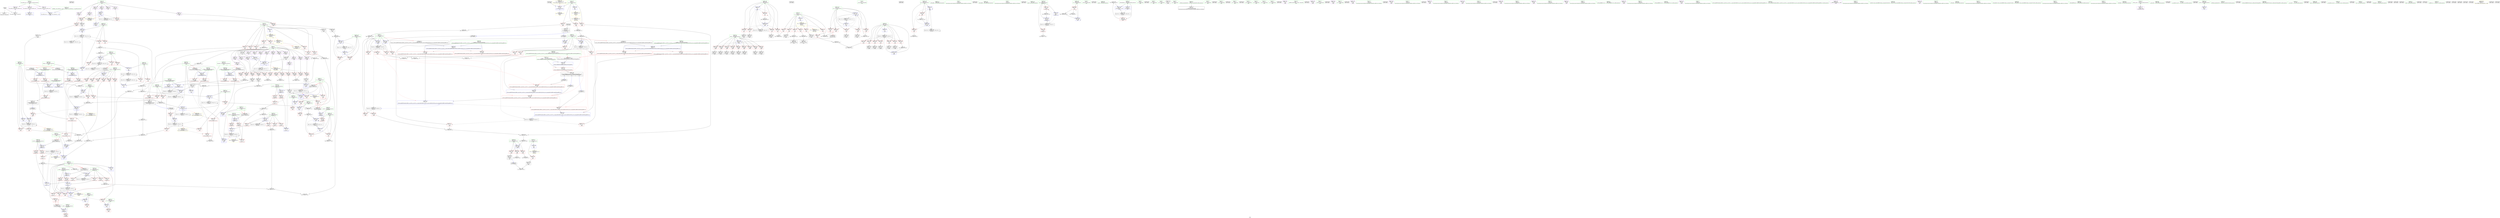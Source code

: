 digraph "SVFG" {
	label="SVFG";

	Node0x55bc7160e4f0 [shape=record,color=grey,label="{NodeID: 0\nNullPtr}"];
	Node0x55bc7160e4f0 -> Node0x55bc7163cdf0[style=solid];
	Node0x55bc7160e4f0 -> Node0x55bc7164bf80[style=solid];
	Node0x55bc716c61d0 [shape=record,color=black,label="{NodeID: 941\n484 = PHI()\n}"];
	Node0x55bc71651980 [shape=record,color=blue,label="{NodeID: 443\n616\<--704\nr\<--conv28\nmain\n}"];
	Node0x55bc71651980 -> Node0x55bc7167cf80[style=dashed];
	Node0x55bc71647100 [shape=record,color=red,label="{NodeID: 277\n421\<--212\n\<--a1\n_Z1fid\n}"];
	Node0x55bc71647100 -> Node0x55bc7165ef70[style=solid];
	Node0x55bc716376c0 [shape=record,color=green,label="{NodeID: 111\n622\<--623\nm39\<--m39_field_insensitive\nmain\n}"];
	Node0x55bc716376c0 -> Node0x55bc7164b470[style=solid];
	Node0x55bc716376c0 -> Node0x55bc71651e60[style=solid];
	Node0x55bc71682c90 [shape=record,color=black,label="{NodeID: 720\nMR_48V_2 = PHI(MR_48V_3, MR_48V_1, )\npts\{207 \}\n}"];
	Node0x55bc71682c90 -> Node0x55bc71641360[style=dashed];
	Node0x55bc71682c90 -> Node0x55bc71682c90[style=dashed];
	Node0x55bc71640e80 [shape=record,color=blue,label="{NodeID: 388\n194\<--192\nv.addr\<--v\n_Z1fid\n}"];
	Node0x55bc71640e80 -> Node0x55bc71645560[style=dashed];
	Node0x55bc71640e80 -> Node0x55bc71645630[style=dashed];
	Node0x55bc71640e80 -> Node0x55bc71645700[style=dashed];
	Node0x55bc71640e80 -> Node0x55bc716457d0[style=dashed];
	Node0x55bc71640e80 -> Node0x55bc716458a0[style=dashed];
	Node0x55bc71640e80 -> Node0x55bc71645970[style=dashed];
	Node0x55bc71640e80 -> Node0x55bc71645a40[style=dashed];
	Node0x55bc71640e80 -> Node0x55bc71645b10[style=dashed];
	Node0x55bc71640e80 -> Node0x55bc71645be0[style=dashed];
	Node0x55bc7163c490 [shape=record,color=red,label="{NodeID: 222\n176\<--117\n\<--x1.addr\n_Z1gRdS_S_S_\n}"];
	Node0x55bc7163c490 -> Node0x55bc71640c10[style=solid];
	Node0x55bc71638940 [shape=record,color=green,label="{NodeID: 56\n123\<--124\ny2.addr\<--y2.addr_field_insensitive\n_Z1gRdS_S_S_\n}"];
	Node0x55bc71638940 -> Node0x55bc7163c8a0[style=solid];
	Node0x55bc71638940 -> Node0x55bc7163c970[style=solid];
	Node0x55bc71638940 -> Node0x55bc7164c560[style=solid];
	Node0x55bc716cbbb0 [shape=record,color=black,label="{NodeID: 997\n474 = PHI()\n}"];
	Node0x55bc716605f0 [shape=record,color=grey,label="{NodeID: 665\n158 = Binary(156, 157, )\n}"];
	Node0x55bc716605f0 -> Node0x55bc716602f0[style=solid];
	Node0x55bc71649e80 [shape=record,color=red,label="{NodeID: 333\n568\<--565\n\<--call\n_ZSt4swapIdENSt9enable_ifIXsr6__and_ISt6__not_ISt15__is_tuple_likeIT_EESt21is_move_constructibleIS3_ESt18is_move_assignableIS3_EEE5valueEvE4typeERS3_SC_\n}"];
	Node0x55bc71649e80 -> Node0x55bc71650c80[style=solid];
	Node0x55bc7163f6f0 [shape=record,color=purple,label="{NodeID: 167\n304\<--16\narrayidx22\<--x\n_Z1fid\n}"];
	Node0x55bc7163f6f0 -> Node0x55bc71648b00[style=solid];
	Node0x55bc716283a0 [shape=record,color=green,label="{NodeID: 1\n7\<--1\n__dso_handle\<--dummyObj\nGlob }"];
	Node0x55bc716c6300 [shape=record,color=black,label="{NodeID: 942\n486 = PHI()\n}"];
	Node0x55bc71651a50 [shape=record,color=blue,label="{NodeID: 444\n618\<--9\nqq\<--\nmain\n}"];
	Node0x55bc71651a50 -> Node0x55bc7164b060[style=dashed];
	Node0x55bc71651a50 -> Node0x55bc7164b130[style=dashed];
	Node0x55bc71651a50 -> Node0x55bc71651a50[style=dashed];
	Node0x55bc71651a50 -> Node0x55bc71651d90[style=dashed];
	Node0x55bc71651a50 -> Node0x55bc7168a990[style=dashed];
	Node0x55bc716471d0 [shape=record,color=red,label="{NodeID: 278\n485\<--212\n\<--a1\n_Z1fid\n}"];
	Node0x55bc71637790 [shape=record,color=green,label="{NodeID: 112\n626\<--627\n_ZNSirsERi\<--_ZNSirsERi_field_insensitive\n}"];
	Node0x55bc71683190 [shape=record,color=black,label="{NodeID: 721\nMR_50V_2 = PHI(MR_50V_3, MR_50V_1, )\npts\{209 \}\n}"];
	Node0x55bc71683190 -> Node0x55bc71641430[style=dashed];
	Node0x55bc71683190 -> Node0x55bc71683190[style=dashed];
	Node0x55bc71640f50 [shape=record,color=blue,label="{NodeID: 389\n196\<--193\nh.addr\<--h\n_Z1fid\n}"];
	Node0x55bc71640f50 -> Node0x55bc71645cb0[style=dashed];
	Node0x55bc71640f50 -> Node0x55bc71645d80[style=dashed];
	Node0x55bc71640f50 -> Node0x55bc71645e50[style=dashed];
	Node0x55bc71640f50 -> Node0x55bc71645f20[style=dashed];
	Node0x55bc71640f50 -> Node0x55bc71645ff0[style=dashed];
	Node0x55bc71640f50 -> Node0x55bc716460c0[style=dashed];
	Node0x55bc7163c560 [shape=record,color=red,label="{NodeID: 223\n149\<--119\n\<--y1.addr\n_Z1gRdS_S_S_\n}"];
	Node0x55bc7163c560 -> Node0x55bc716453c0[style=solid];
	Node0x55bc71638a10 [shape=record,color=green,label="{NodeID: 57\n125\<--126\nx3\<--x3_field_insensitive\n_Z1gRdS_S_S_\n}"];
	Node0x55bc71638a10 -> Node0x55bc7163ca40[style=solid];
	Node0x55bc71638a10 -> Node0x55bc7163cb10[style=solid];
	Node0x55bc71638a10 -> Node0x55bc71644ba0[style=solid];
	Node0x55bc71638a10 -> Node0x55bc71644c70[style=solid];
	Node0x55bc71638a10 -> Node0x55bc7164c700[style=solid];
	Node0x55bc71660770 [shape=record,color=grey,label="{NodeID: 666\n346 = Binary(340, 345, )\n}"];
	Node0x55bc71660770 -> Node0x55bc71641ab0[style=solid];
	Node0x55bc71649f50 [shape=record,color=red,label="{NodeID: 334\n572\<--571\n\<--call1\n_ZSt4swapIdENSt9enable_ifIXsr6__and_ISt6__not_ISt15__is_tuple_likeIT_EESt21is_move_constructibleIS3_ESt18is_move_assignableIS3_EEE5valueEvE4typeERS3_SC_\n}"];
	Node0x55bc71649f50 -> Node0x55bc71650d50[style=solid];
	Node0x55bc7163f7c0 [shape=record,color=purple,label="{NodeID: 168\n325\<--16\narrayidx30\<--x\n_Z1fid\n}"];
	Node0x55bc7163f7c0 -> Node0x55bc71648ca0[style=solid];
	Node0x55bc71627ee0 [shape=record,color=green,label="{NodeID: 2\n9\<--1\n\<--dummyObj\nCan only get source location for instruction, argument, global var or function.}"];
	Node0x55bc716c6400 [shape=record,color=black,label="{NodeID: 943\n487 = PHI()\n}"];
	Node0x55bc71651b20 [shape=record,color=blue,label="{NodeID: 445\n620\<--714\nm\<--div\nmain\n}"];
	Node0x55bc71651b20 -> Node0x55bc7164b200[style=dashed];
	Node0x55bc71651b20 -> Node0x55bc7164b2d0[style=dashed];
	Node0x55bc71651b20 -> Node0x55bc7164b3a0[style=dashed];
	Node0x55bc71651b20 -> Node0x55bc71651b20[style=dashed];
	Node0x55bc71651b20 -> Node0x55bc71680e90[style=dashed];
	Node0x55bc716472a0 [shape=record,color=red,label="{NodeID: 279\n391\<--214\n\<--a2\n_Z1fid\n}"];
	Node0x55bc716472a0 -> Node0x55bc71661df0[style=solid];
	Node0x55bc71637890 [shape=record,color=green,label="{NodeID: 113\n637\<--638\n_ZNSirsERd\<--_ZNSirsERd_field_insensitive\n}"];
	Node0x55bc71683690 [shape=record,color=black,label="{NodeID: 722\nMR_52V_2 = PHI(MR_52V_3, MR_52V_1, )\npts\{211 \}\n}"];
	Node0x55bc71683690 -> Node0x55bc716415d0[style=dashed];
	Node0x55bc71683690 -> Node0x55bc71683690[style=dashed];
	Node0x55bc71641020 [shape=record,color=blue,label="{NodeID: 390\n198\<--237\nl\<--\n_Z1fid\n}"];
	Node0x55bc71641020 -> Node0x55bc71681890[style=dashed];
	Node0x55bc7163c630 [shape=record,color=red,label="{NodeID: 224\n179\<--119\n\<--y1.addr\n_Z1gRdS_S_S_\n}"];
	Node0x55bc7163c630 -> Node0x55bc71640ce0[style=solid];
	Node0x55bc71638ae0 [shape=record,color=green,label="{NodeID: 58\n127\<--128\ny3\<--y3_field_insensitive\n_Z1gRdS_S_S_\n}"];
	Node0x55bc71638ae0 -> Node0x55bc71644d40[style=solid];
	Node0x55bc71638ae0 -> Node0x55bc71644e10[style=solid];
	Node0x55bc71638ae0 -> Node0x55bc71644ee0[style=solid];
	Node0x55bc71638ae0 -> Node0x55bc71644fb0[style=solid];
	Node0x55bc71638ae0 -> Node0x55bc7164c7d0[style=solid];
	Node0x55bc716608f0 [shape=record,color=grey,label="{NodeID: 667\n745 = Binary(743, 744, )\n}"];
	Node0x55bc716608f0 -> Node0x55bc71660470[style=solid];
	Node0x55bc7164a020 [shape=record,color=red,label="{NodeID: 335\n576\<--575\n\<--call2\n_ZSt4swapIdENSt9enable_ifIXsr6__and_ISt6__not_ISt15__is_tuple_likeIT_EESt21is_move_constructibleIS3_ESt18is_move_assignableIS3_EEE5valueEvE4typeERS3_SC_\n}"];
	Node0x55bc7164a020 -> Node0x55bc71650e20[style=solid];
	Node0x55bc7163f890 [shape=record,color=purple,label="{NodeID: 169\n333\<--16\narrayidx33\<--x\n_Z1fid\n}"];
	Node0x55bc7163f890 -> Node0x55bc71648d70[style=solid];
	Node0x55bc71627f70 [shape=record,color=green,label="{NodeID: 3\n14\<--1\n\<--dummyObj\nCan only get source location for instruction, argument, global var or function.}"];
	Node0x55bc716c64d0 [shape=record,color=black,label="{NodeID: 944\n489 = PHI()\n}"];
	Node0x55bc7164d260 [shape=record,color=yellow,style=double,label="{NodeID: 778\n72V_1 = ENCHI(MR_72V_0)\npts\{170000 \}\nFun[_Z1fid]}"];
	Node0x55bc7164d260 -> Node0x55bc716483b0[style=dashed];
	Node0x55bc7164d260 -> Node0x55bc71648480[style=dashed];
	Node0x55bc7164d260 -> Node0x55bc71648550[style=dashed];
	Node0x55bc7164d260 -> Node0x55bc71648620[style=dashed];
	Node0x55bc7164d260 -> Node0x55bc716487c0[style=dashed];
	Node0x55bc7164d260 -> Node0x55bc71648890[style=dashed];
	Node0x55bc7164d260 -> Node0x55bc71648a30[style=dashed];
	Node0x55bc7164d260 -> Node0x55bc71648b00[style=dashed];
	Node0x55bc7164d260 -> Node0x55bc71648ca0[style=dashed];
	Node0x55bc7164d260 -> Node0x55bc71648d70[style=dashed];
	Node0x55bc7164d260 -> Node0x55bc71648e40[style=dashed];
	Node0x55bc7164d260 -> Node0x55bc71648f10[style=dashed];
	Node0x55bc71651bf0 [shape=record,color=blue,label="{NodeID: 446\n616\<--723\nr\<--\nmain\n}"];
	Node0x55bc71651bf0 -> Node0x55bc7167cf80[style=dashed];
	Node0x55bc71647370 [shape=record,color=red,label="{NodeID: 280\n397\<--214\n\<--a2\n_Z1fid\n}"];
	Node0x55bc71647370 -> Node0x55bc7165eaf0[style=solid];
	Node0x55bc7163cbc0 [shape=record,color=green,label="{NodeID: 114\n762\<--763\nprintf\<--printf_field_insensitive\n}"];
	Node0x55bc71683b90 [shape=record,color=black,label="{NodeID: 723\nMR_86V_3 = PHI(MR_86V_4, MR_86V_2, )\npts\{532 \}\n}"];
	Node0x55bc71683b90 -> Node0x55bc71649590[style=dashed];
	Node0x55bc716410f0 [shape=record,color=blue,label="{NodeID: 391\n200\<--239\nr\<--\n_Z1fid\n}"];
	Node0x55bc716410f0 -> Node0x55bc71681d90[style=dashed];
	Node0x55bc7163c700 [shape=record,color=red,label="{NodeID: 225\n143\<--121\n\<--x2.addr\n_Z1gRdS_S_S_\n}"];
	Node0x55bc7163c700 -> Node0x55bc716452f0[style=solid];
	Node0x55bc71638bb0 [shape=record,color=green,label="{NodeID: 59\n129\<--130\nqq\<--qq_field_insensitive\n_Z1gRdS_S_S_\n}"];
	Node0x55bc71638bb0 -> Node0x55bc71645080[style=solid];
	Node0x55bc71638bb0 -> Node0x55bc71645150[style=solid];
	Node0x55bc71638bb0 -> Node0x55bc7164c630[style=solid];
	Node0x55bc71638bb0 -> Node0x55bc71640db0[style=solid];
	Node0x55bc71660a70 [shape=record,color=grey,label="{NodeID: 668\n345 = Binary(342, 344, )\n}"];
	Node0x55bc71660a70 -> Node0x55bc71660770[style=solid];
	Node0x55bc7164a0f0 [shape=record,color=red,label="{NodeID: 336\n629\<--604\n\<--tn\nmain\n}"];
	Node0x55bc7164a0f0 -> Node0x55bc7165cff0[style=solid];
	Node0x55bc7164a0f0 -> Node0x55bc71661370[style=solid];
	Node0x55bc7163f960 [shape=record,color=purple,label="{NodeID: 170\n359\<--16\narrayidx41\<--x\n_Z1fid\n}"];
	Node0x55bc7163f960 -> Node0x55bc71648e40[style=solid];
	Node0x55bc716141b0 [shape=record,color=green,label="{NodeID: 4\n22\<--1\n_ZSt4cout\<--dummyObj\nGlob }"];
	Node0x55bc716c6600 [shape=record,color=black,label="{NodeID: 945\n491 = PHI()\n}"];
	Node0x55bc7164d340 [shape=record,color=yellow,style=double,label="{NodeID: 779\n74V_1 = ENCHI(MR_74V_0)\npts\{190000 \}\nFun[_Z1fid]}"];
	Node0x55bc7164d340 -> Node0x55bc716486f0[style=dashed];
	Node0x55bc71651cc0 [shape=record,color=blue,label="{NodeID: 447\n614\<--726\nl\<--\nmain\n}"];
	Node0x55bc71651cc0 -> Node0x55bc7167ca80[style=dashed];
	Node0x55bc71647440 [shape=record,color=red,label="{NodeID: 281\n403\<--214\n\<--a2\n_Z1fid\n}"];
	Node0x55bc71647440 -> Node0x55bc71661c70[style=solid];
	Node0x55bc7163cc50 [shape=record,color=green,label="{NodeID: 115\n777\<--778\n__t.addr\<--__t.addr_field_insensitive\n_ZSt4moveIRdEONSt16remove_referenceIT_E4typeEOS2_\n}"];
	Node0x55bc7163cc50 -> Node0x55bc7164b7b0[style=solid];
	Node0x55bc7163cc50 -> Node0x55bc716521a0[style=solid];
	Node0x55bc716411c0 [shape=record,color=blue,label="{NodeID: 392\n202\<--9\ni\<--\n_Z1fid\n}"];
	Node0x55bc716411c0 -> Node0x55bc71682290[style=dashed];
	Node0x55bc7163c7d0 [shape=record,color=red,label="{NodeID: 226\n169\<--121\n\<--x2.addr\n_Z1gRdS_S_S_\n}"];
	Node0x55bc7163c7d0 -> Node0x55bc7164c8a0[style=solid];
	Node0x55bc71638c80 [shape=record,color=green,label="{NodeID: 60\n189\<--190\n_Z1fid\<--_Z1fid_field_insensitive\n}"];
	Node0x55bc71660bf0 [shape=record,color=grey,label="{NodeID: 669\n755 = Binary(754, 185, )\n}"];
	Node0x55bc71660bf0 -> Node0x55bc716520d0[style=solid];
	Node0x55bc7164a1c0 [shape=record,color=red,label="{NodeID: 337\n660\<--606\n\<--tot\nmain\n}"];
	Node0x55bc7164a1c0 -> Node0x55bc7165ec70[style=solid];
	Node0x55bc7163fa30 [shape=record,color=purple,label="{NodeID: 171\n367\<--16\narrayidx44\<--x\n_Z1fid\n}"];
	Node0x55bc7163fa30 -> Node0x55bc71648f10[style=solid];
	Node0x55bc71614240 [shape=record,color=green,label="{NodeID: 5\n23\<--1\n.str\<--dummyObj\nGlob }"];
	Node0x55bc716c6700 [shape=record,color=black,label="{NodeID: 946\n492 = PHI()\n}"];
	Node0x55bc7164d420 [shape=record,color=yellow,style=double,label="{NodeID: 780\n8V_1 = ENCHI(MR_8V_0)\npts\{15 \}\nFun[_Z1gRdS_S_S_]}"];
	Node0x55bc7164d420 -> Node0x55bc7163b860[style=dashed];
	Node0x55bc7164d420 -> Node0x55bc7163b930[style=dashed];
	Node0x55bc71651d90 [shape=record,color=blue,label="{NodeID: 448\n618\<--731\nqq\<--inc37\nmain\n}"];
	Node0x55bc71651d90 -> Node0x55bc7164b060[style=dashed];
	Node0x55bc71651d90 -> Node0x55bc7164b130[style=dashed];
	Node0x55bc71651d90 -> Node0x55bc71651a50[style=dashed];
	Node0x55bc71651d90 -> Node0x55bc71651d90[style=dashed];
	Node0x55bc71651d90 -> Node0x55bc7168a990[style=dashed];
	Node0x55bc71647510 [shape=record,color=red,label="{NodeID: 282\n413\<--214\n\<--a2\n_Z1fid\n}"];
	Node0x55bc71647510 -> Node0x55bc71661970[style=solid];
	Node0x55bc7163cd20 [shape=record,color=green,label="{NodeID: 116\n54\<--782\n_GLOBAL__sub_I_altertain_1_1.cpp\<--_GLOBAL__sub_I_altertain_1_1.cpp_field_insensitive\n}"];
	Node0x55bc7163cd20 -> Node0x55bc7164be80[style=solid];
	Node0x55bc71641290 [shape=record,color=blue,label="{NodeID: 393\n204\<--268\ndx\<--conv\n_Z1fid\n}"];
	Node0x55bc71641290 -> Node0x55bc71646a80[style=dashed];
	Node0x55bc71641290 -> Node0x55bc71646b50[style=dashed];
	Node0x55bc71641290 -> Node0x55bc71682790[style=dashed];
	Node0x55bc7163c8a0 [shape=record,color=red,label="{NodeID: 227\n151\<--123\n\<--y2.addr\n_Z1gRdS_S_S_\n}"];
	Node0x55bc7163c8a0 -> Node0x55bc71645490[style=solid];
	Node0x55bc71638d80 [shape=record,color=green,label="{NodeID: 61\n194\<--195\nv.addr\<--v.addr_field_insensitive\n_Z1fid\n}"];
	Node0x55bc71638d80 -> Node0x55bc71645560[style=solid];
	Node0x55bc71638d80 -> Node0x55bc71645630[style=solid];
	Node0x55bc71638d80 -> Node0x55bc71645700[style=solid];
	Node0x55bc71638d80 -> Node0x55bc716457d0[style=solid];
	Node0x55bc71638d80 -> Node0x55bc716458a0[style=solid];
	Node0x55bc71638d80 -> Node0x55bc71645970[style=solid];
	Node0x55bc71638d80 -> Node0x55bc71645a40[style=solid];
	Node0x55bc71638d80 -> Node0x55bc71645b10[style=solid];
	Node0x55bc71638d80 -> Node0x55bc71645be0[style=solid];
	Node0x55bc71638d80 -> Node0x55bc71640e80[style=solid];
	Node0x55bc71660d70 [shape=record,color=grey,label="{NodeID: 670\n342 = Binary(343, 341, )\n}"];
	Node0x55bc71660d70 -> Node0x55bc71660a70[style=solid];
	Node0x55bc7164a290 [shape=record,color=red,label="{NodeID: 338\n758\<--606\n\<--tot\nmain\n}"];
	Node0x55bc7164a290 -> Node0x55bc7165f870[style=solid];
	Node0x55bc7163fb00 [shape=record,color=purple,label="{NodeID: 172\n649\<--16\narrayidx\<--x\nmain\n}"];
	Node0x55bc716142d0 [shape=record,color=green,label="{NodeID: 6\n25\<--1\n.str.2\<--dummyObj\nGlob }"];
	Node0x55bc716c67d0 [shape=record,color=black,label="{NodeID: 947\n292 = PHI(503, )\n}"];
	Node0x55bc716c67d0 -> Node0x55bc71648960[style=solid];
	Node0x55bc71651e60 [shape=record,color=blue,label="{NodeID: 449\n622\<--737\nm39\<--div41\nmain\n}"];
	Node0x55bc71651e60 -> Node0x55bc7164b470[style=dashed];
	Node0x55bc71651e60 -> Node0x55bc71651e60[style=dashed];
	Node0x55bc71651e60 -> Node0x55bc7168b390[style=dashed];
	Node0x55bc716475e0 [shape=record,color=red,label="{NodeID: 283\n420\<--214\n\<--a2\n_Z1fid\n}"];
	Node0x55bc716475e0 -> Node0x55bc7165ef70[style=solid];
	Node0x55bc7163cdf0 [shape=record,color=black,label="{NodeID: 117\n2\<--3\ndummyVal\<--dummyVal\n}"];
	Node0x55bc71641360 [shape=record,color=blue,label="{NodeID: 394\n206\<--276\ndy\<--sub11\n_Z1fid\n}"];
	Node0x55bc71641360 -> Node0x55bc71646c20[style=dashed];
	Node0x55bc71641360 -> Node0x55bc71646cf0[style=dashed];
	Node0x55bc71641360 -> Node0x55bc71682c90[style=dashed];
	Node0x55bc7163c970 [shape=record,color=red,label="{NodeID: 228\n172\<--123\n\<--y2.addr\n_Z1gRdS_S_S_\n}"];
	Node0x55bc7163c970 -> Node0x55bc71640b40[style=solid];
	Node0x55bc71638e50 [shape=record,color=green,label="{NodeID: 62\n196\<--197\nh.addr\<--h.addr_field_insensitive\n_Z1fid\n}"];
	Node0x55bc71638e50 -> Node0x55bc71645cb0[style=solid];
	Node0x55bc71638e50 -> Node0x55bc71645d80[style=solid];
	Node0x55bc71638e50 -> Node0x55bc71645e50[style=solid];
	Node0x55bc71638e50 -> Node0x55bc71645f20[style=solid];
	Node0x55bc71638e50 -> Node0x55bc71645ff0[style=solid];
	Node0x55bc71638e50 -> Node0x55bc716460c0[style=solid];
	Node0x55bc71638e50 -> Node0x55bc71640f50[style=solid];
	Node0x55bc71660ef0 [shape=record,color=grey,label="{NodeID: 671\n731 = Binary(730, 185, )\n}"];
	Node0x55bc71660ef0 -> Node0x55bc71651d90[style=solid];
	Node0x55bc7164a360 [shape=record,color=red,label="{NodeID: 339\n643\<--608\n\<--i\nmain\n}"];
	Node0x55bc7164a360 -> Node0x55bc716614f0[style=solid];
	Node0x55bc7163fbd0 [shape=record,color=purple,label="{NodeID: 173\n674\<--16\narrayidx12\<--x\nmain\n}"];
	Node0x55bc7163fbd0 -> Node0x55bc716513d0[style=solid];
	Node0x55bc71634e90 [shape=record,color=green,label="{NodeID: 7\n27\<--1\n.str.3\<--dummyObj\nGlob }"];
	Node0x55bc716c6990 [shape=record,color=black,label="{NodeID: 948\n312 = PHI(528, )\n}"];
	Node0x55bc716c6990 -> Node0x55bc71648bd0[style=solid];
	Node0x55bc71651f30 [shape=record,color=blue,label="{NodeID: 450\n610\<--747\ns\<--add46\nmain\n}"];
	Node0x55bc71651f30 -> Node0x55bc7164a770[style=dashed];
	Node0x55bc71651f30 -> Node0x55bc7164a840[style=dashed];
	Node0x55bc71651f30 -> Node0x55bc71651f30[style=dashed];
	Node0x55bc71651f30 -> Node0x55bc71689590[style=dashed];
	Node0x55bc716476b0 [shape=record,color=red,label="{NodeID: 284\n490\<--214\n\<--a2\n_Z1fid\n}"];
	Node0x55bc7163cef0 [shape=record,color=black,label="{NodeID: 118\n601\<--9\nmain_ret\<--\nmain\n}"];
	Node0x55bc71641430 [shape=record,color=blue,label="{NodeID: 395\n208\<--290\nref.tmp\<--div\n_Z1fid\n|{|<s2>5}}"];
	Node0x55bc71641430 -> Node0x55bc71648960[style=dashed];
	Node0x55bc71641430 -> Node0x55bc71683190[style=dashed];
	Node0x55bc71641430:s2 -> Node0x55bc71697160[style=dashed,color=red];
	Node0x55bc7163ca40 [shape=record,color=red,label="{NodeID: 229\n156\<--125\n\<--x3\n_Z1gRdS_S_S_\n}"];
	Node0x55bc7163ca40 -> Node0x55bc716605f0[style=solid];
	Node0x55bc71638f20 [shape=record,color=green,label="{NodeID: 63\n198\<--199\nl\<--l_field_insensitive\n_Z1fid\n|{|<s4>5}}"];
	Node0x55bc71638f20 -> Node0x55bc71646190[style=solid];
	Node0x55bc71638f20 -> Node0x55bc71646260[style=solid];
	Node0x55bc71638f20 -> Node0x55bc71641020[style=solid];
	Node0x55bc71638f20 -> Node0x55bc71641500[style=solid];
	Node0x55bc71638f20:s4 -> Node0x55bc716c8d70[style=solid,color=red];
	Node0x55bc71661070 [shape=record,color=grey,label="{NodeID: 672\n737 = Binary(736, 147, )\n}"];
	Node0x55bc71661070 -> Node0x55bc71651e60[style=solid];
	Node0x55bc7164a430 [shape=record,color=red,label="{NodeID: 340\n647\<--608\n\<--i\nmain\n}"];
	Node0x55bc7164a430 -> Node0x55bc7163e370[style=solid];
	Node0x55bc7163fca0 [shape=record,color=purple,label="{NodeID: 174\n685\<--16\narrayidx18\<--x\nmain\n}"];
	Node0x55bc7163fca0 -> Node0x55bc71651570[style=solid];
	Node0x55bc71634f20 [shape=record,color=green,label="{NodeID: 8\n29\<--1\n.str.4\<--dummyObj\nGlob }"];
	Node0x55bc716c6a90 [shape=record,color=black,label="{NodeID: 949\n384 = PHI(92, )\n}"];
	Node0x55bc716c6a90 -> Node0x55bc71642130[style=solid];
	Node0x55bc71652000 [shape=record,color=blue,label="{NodeID: 451\n612\<--751\ni22\<--inc48\nmain\n}"];
	Node0x55bc71652000 -> Node0x55bc7164a910[style=dashed];
	Node0x55bc71652000 -> Node0x55bc7164a9e0[style=dashed];
	Node0x55bc71652000 -> Node0x55bc7164aab0[style=dashed];
	Node0x55bc71652000 -> Node0x55bc7164ab80[style=dashed];
	Node0x55bc71652000 -> Node0x55bc7164ac50[style=dashed];
	Node0x55bc71652000 -> Node0x55bc71652000[style=dashed];
	Node0x55bc71652000 -> Node0x55bc71689a90[style=dashed];
	Node0x55bc71647780 [shape=record,color=red,label="{NodeID: 285\n349\<--216\n\<--x1\n_Z1fid\n|{<s0>8}}"];
	Node0x55bc71647780:s0 -> Node0x55bc716c83e0[style=solid,color=red];
	Node0x55bc7163cfc0 [shape=record,color=black,label="{NodeID: 119\n65\<--66\n\<--_ZNSt8ios_base4InitD1Ev\nCan only get source location for instruction, argument, global var or function.}"];
	Node0x55bc71641500 [shape=record,color=blue,label="{NodeID: 396\n198\<--295\nl\<--\n_Z1fid\n}"];
	Node0x55bc71641500 -> Node0x55bc71681890[style=dashed];
	Node0x55bc7163cb10 [shape=record,color=red,label="{NodeID: 230\n157\<--125\n\<--x3\n_Z1gRdS_S_S_\n}"];
	Node0x55bc7163cb10 -> Node0x55bc716605f0[style=solid];
	Node0x55bc71638ff0 [shape=record,color=green,label="{NodeID: 64\n200\<--201\nr\<--r_field_insensitive\n_Z1fid\n|{|<s4>6}}"];
	Node0x55bc71638ff0 -> Node0x55bc71646330[style=solid];
	Node0x55bc71638ff0 -> Node0x55bc71646400[style=solid];
	Node0x55bc71638ff0 -> Node0x55bc716410f0[style=solid];
	Node0x55bc71638ff0 -> Node0x55bc716416a0[style=solid];
	Node0x55bc71638ff0:s4 -> Node0x55bc716c8b50[style=solid,color=red];
	Node0x55bc716611f0 [shape=record,color=grey,label="{NodeID: 673\n736 = Binary(734, 735, )\n}"];
	Node0x55bc716611f0 -> Node0x55bc71661070[style=solid];
	Node0x55bc7164a500 [shape=record,color=red,label="{NodeID: 341\n651\<--608\n\<--i\nmain\n}"];
	Node0x55bc7164a500 -> Node0x55bc7163e440[style=solid];
	Node0x55bc7163fd70 [shape=record,color=purple,label="{NodeID: 175\n273\<--18\narrayidx9\<--y\n_Z1fid\n}"];
	Node0x55bc7163fd70 -> Node0x55bc716486f0[style=solid];
	Node0x55bc71634fb0 [shape=record,color=green,label="{NodeID: 9\n31\<--1\n.str.5\<--dummyObj\nGlob }"];
	Node0x55bc716c6bd0 [shape=record,color=black,label="{NodeID: 950\n436 = PHI()\n}"];
	Node0x55bc716520d0 [shape=record,color=blue,label="{NodeID: 452\n48\<--755\n_ZZ4mainE2qq\<--inc50\nmain\n}"];
	Node0x55bc716520d0 -> Node0x55bc71688190[style=dashed];
	Node0x55bc71647850 [shape=record,color=red,label="{NodeID: 286\n353\<--216\n\<--x1\n_Z1fid\n}"];
	Node0x55bc71647850 -> Node0x55bc71641c50[style=solid];
	Node0x55bc7163d0c0 [shape=record,color=black,label="{NodeID: 120\n92\<--103\n_Z5angledd_ret\<--call\n_Z5angledd\n|{<s0>8|<s1>10}}"];
	Node0x55bc7163d0c0:s0 -> Node0x55bc716cac70[style=solid,color=blue];
	Node0x55bc7163d0c0:s1 -> Node0x55bc716c6a90[style=solid,color=blue];
	Node0x55bc716415d0 [shape=record,color=blue,label="{NodeID: 397\n210\<--310\nref.tmp25\<--div26\n_Z1fid\n|{|<s2>6}}"];
	Node0x55bc716415d0 -> Node0x55bc71648bd0[style=dashed];
	Node0x55bc716415d0 -> Node0x55bc71683690[style=dashed];
	Node0x55bc716415d0:s2 -> Node0x55bc7167f290[style=dashed,color=red];
	Node0x55bc71644ba0 [shape=record,color=red,label="{NodeID: 231\n168\<--125\n\<--x3\n_Z1gRdS_S_S_\n}"];
	Node0x55bc71644ba0 -> Node0x55bc7164c8a0[style=solid];
	Node0x55bc716390c0 [shape=record,color=green,label="{NodeID: 65\n202\<--203\ni\<--i_field_insensitive\n_Z1fid\n}"];
	Node0x55bc716390c0 -> Node0x55bc716464d0[style=solid];
	Node0x55bc716390c0 -> Node0x55bc716465a0[style=solid];
	Node0x55bc716390c0 -> Node0x55bc71646670[style=solid];
	Node0x55bc716390c0 -> Node0x55bc71646740[style=solid];
	Node0x55bc716390c0 -> Node0x55bc71646810[style=solid];
	Node0x55bc716390c0 -> Node0x55bc716468e0[style=solid];
	Node0x55bc716390c0 -> Node0x55bc716469b0[style=solid];
	Node0x55bc716390c0 -> Node0x55bc716411c0[style=solid];
	Node0x55bc716390c0 -> Node0x55bc71641770[style=solid];
	Node0x55bc71661370 [shape=record,color=grey,label="{NodeID: 674\n633 = cmp(629, 9, )\n}"];
	Node0x55bc7164a5d0 [shape=record,color=red,label="{NodeID: 342\n655\<--608\n\<--i\nmain\n}"];
	Node0x55bc7164a5d0 -> Node0x55bc7163e510[style=solid];
	Node0x55bc7163fe40 [shape=record,color=purple,label="{NodeID: 176\n653\<--18\narrayidx6\<--y\nmain\n}"];
	Node0x55bc71635040 [shape=record,color=green,label="{NodeID: 10\n33\<--1\n.str.6\<--dummyObj\nGlob }"];
	Node0x55bc716c6ca0 [shape=record,color=black,label="{NodeID: 951\n440 = PHI()\n}"];
	Node0x55bc716521a0 [shape=record,color=blue,label="{NodeID: 453\n777\<--776\n__t.addr\<--__t\n_ZSt4moveIRdEONSt16remove_referenceIT_E4typeEOS2_\n}"];
	Node0x55bc716521a0 -> Node0x55bc7164b7b0[style=dashed];
	Node0x55bc71647920 [shape=record,color=red,label="{NodeID: 287\n382\<--216\n\<--x1\n_Z1fid\n|{<s0>10}}"];
	Node0x55bc71647920:s0 -> Node0x55bc716c83e0[style=solid,color=red];
	Node0x55bc7163d190 [shape=record,color=black,label="{NodeID: 121\n249\<--248\nidxprom\<--\n_Z1fid\n}"];
	Node0x55bc716416a0 [shape=record,color=blue,label="{NodeID: 398\n200\<--315\nr\<--\n_Z1fid\n}"];
	Node0x55bc716416a0 -> Node0x55bc71681d90[style=dashed];
	Node0x55bc71644c70 [shape=record,color=red,label="{NodeID: 232\n175\<--125\n\<--x3\n_Z1gRdS_S_S_\n}"];
	Node0x55bc71644c70 -> Node0x55bc71640c10[style=solid];
	Node0x55bc71639190 [shape=record,color=green,label="{NodeID: 66\n204\<--205\ndx\<--dx_field_insensitive\n_Z1fid\n}"];
	Node0x55bc71639190 -> Node0x55bc71646a80[style=solid];
	Node0x55bc71639190 -> Node0x55bc71646b50[style=solid];
	Node0x55bc71639190 -> Node0x55bc71641290[style=solid];
	Node0x55bc716614f0 [shape=record,color=grey,label="{NodeID: 675\n645 = cmp(643, 644, )\n}"];
	Node0x55bc7164a6a0 [shape=record,color=red,label="{NodeID: 343\n664\<--608\n\<--i\nmain\n}"];
	Node0x55bc7164a6a0 -> Node0x55bc7165e370[style=solid];
	Node0x55bc7163ff10 [shape=record,color=purple,label="{NodeID: 177\n657\<--18\narrayidx9\<--y\nmain\n}"];
	Node0x55bc7163ff10 -> Node0x55bc7164b540[style=solid];
	Node0x55bc716350d0 [shape=record,color=green,label="{NodeID: 11\n35\<--1\n.str.7\<--dummyObj\nGlob }"];
	Node0x55bc716c6d70 [shape=record,color=black,label="{NodeID: 952\n444 = PHI()\n}"];
	Node0x55bc716479f0 [shape=record,color=red,label="{NodeID: 288\n386\<--216\n\<--x1\n_Z1fid\n}"];
	Node0x55bc716479f0 -> Node0x55bc71642200[style=solid];
	Node0x55bc7163d260 [shape=record,color=black,label="{NodeID: 122\n253\<--252\nidxprom1\<--\n_Z1fid\n}"];
	Node0x55bc71641770 [shape=record,color=blue,label="{NodeID: 399\n202\<--320\ni\<--inc\n_Z1fid\n}"];
	Node0x55bc71641770 -> Node0x55bc71682290[style=dashed];
	Node0x55bc71644d40 [shape=record,color=red,label="{NodeID: 233\n159\<--127\n\<--y3\n_Z1gRdS_S_S_\n}"];
	Node0x55bc71644d40 -> Node0x55bc71660170[style=solid];
	Node0x55bc71639260 [shape=record,color=green,label="{NodeID: 67\n206\<--207\ndy\<--dy_field_insensitive\n_Z1fid\n}"];
	Node0x55bc71639260 -> Node0x55bc71646c20[style=solid];
	Node0x55bc71639260 -> Node0x55bc71646cf0[style=solid];
	Node0x55bc71639260 -> Node0x55bc71641360[style=solid];
	Node0x55bc71661670 [shape=record,color=grey,label="{NodeID: 676\n138 = cmp(137, 139, )\n}"];
	Node0x55bc7164a770 [shape=record,color=red,label="{NodeID: 344\n746\<--610\n\<--s\nmain\n}"];
	Node0x55bc7164a770 -> Node0x55bc71660470[style=solid];
	Node0x55bc7163ffe0 [shape=record,color=purple,label="{NodeID: 178\n678\<--18\narrayidx14\<--y\nmain\n}"];
	Node0x55bc7163ffe0 -> Node0x55bc716514a0[style=solid];
	Node0x55bc71635160 [shape=record,color=green,label="{NodeID: 12\n37\<--1\n.str.8\<--dummyObj\nGlob }"];
	Node0x55bc716c6e40 [shape=record,color=black,label="{NodeID: 953\n565 = PHI(775, )\n}"];
	Node0x55bc716c6e40 -> Node0x55bc71649e80[style=solid];
	Node0x55bc71647ac0 [shape=record,color=red,label="{NodeID: 289\n350\<--218\n\<--y1\n_Z1fid\n|{<s0>8}}"];
	Node0x55bc71647ac0:s0 -> Node0x55bc716c8560[style=solid,color=red];
	Node0x55bc7163d330 [shape=record,color=black,label="{NodeID: 123\n260\<--259\nidxprom4\<--\n_Z1fid\n}"];
	Node0x55bc71641840 [shape=record,color=blue,label="{NodeID: 400\n216\<--327\nx1\<--conv31\n_Z1fid\n|{<s0>7}}"];
	Node0x55bc71641840:s0 -> Node0x55bc7167b680[style=dashed,color=red];
	Node0x55bc71644e10 [shape=record,color=red,label="{NodeID: 234\n160\<--127\n\<--y3\n_Z1gRdS_S_S_\n}"];
	Node0x55bc71644e10 -> Node0x55bc71660170[style=solid];
	Node0x55bc71639330 [shape=record,color=green,label="{NodeID: 68\n208\<--209\nref.tmp\<--ref.tmp_field_insensitive\n_Z1fid\n|{|<s1>5}}"];
	Node0x55bc71639330 -> Node0x55bc71641430[style=solid];
	Node0x55bc71639330:s1 -> Node0x55bc716c8e80[style=solid,color=red];
	Node0x55bc716617f0 [shape=record,color=grey,label="{NodeID: 677\n286 = cmp(281, 285, )\n}"];
	Node0x55bc7164a840 [shape=record,color=red,label="{NodeID: 345\n757\<--610\n\<--s\nmain\n}"];
	Node0x55bc7164a840 -> Node0x55bc7165f870[style=solid];
	Node0x55bc716400b0 [shape=record,color=purple,label="{NodeID: 179\n690\<--18\narrayidx21\<--y\nmain\n}"];
	Node0x55bc716400b0 -> Node0x55bc71651640[style=solid];
	Node0x55bc716351f0 [shape=record,color=green,label="{NodeID: 13\n39\<--1\n.str.9\<--dummyObj\nGlob }"];
	Node0x55bc716c7010 [shape=record,color=black,label="{NodeID: 954\n571 = PHI(775, )\n}"];
	Node0x55bc716c7010 -> Node0x55bc71649f50[style=solid];
	Node0x55bc71647b90 [shape=record,color=red,label="{NodeID: 290\n355\<--218\n\<--y1\n_Z1fid\n}"];
	Node0x55bc71647b90 -> Node0x55bc71641d20[style=solid];
	Node0x55bc7163d400 [shape=record,color=black,label="{NodeID: 124\n264\<--263\nidxprom6\<--\n_Z1fid\n}"];
	Node0x55bc71641910 [shape=record,color=blue,label="{NodeID: 401\n218\<--329\ny1\<--\n_Z1fid\n|{<s0>7}}"];
	Node0x55bc71641910:s0 -> Node0x55bc7167bb80[style=dashed,color=red];
	Node0x55bc71644ee0 [shape=record,color=red,label="{NodeID: 235\n171\<--127\n\<--y3\n_Z1gRdS_S_S_\n}"];
	Node0x55bc71644ee0 -> Node0x55bc71640b40[style=solid];
	Node0x55bc71639400 [shape=record,color=green,label="{NodeID: 69\n210\<--211\nref.tmp25\<--ref.tmp25_field_insensitive\n_Z1fid\n|{|<s1>6}}"];
	Node0x55bc71639400 -> Node0x55bc716415d0[style=solid];
	Node0x55bc71639400:s1 -> Node0x55bc716c8c60[style=solid,color=red];
	Node0x55bc71661970 [shape=record,color=grey,label="{NodeID: 678\n414 = cmp(412, 413, )\n}"];
	Node0x55bc7164a910 [shape=record,color=red,label="{NodeID: 346\n695\<--612\n\<--i22\nmain\n}"];
	Node0x55bc7164a910 -> Node0x55bc71662870[style=solid];
	Node0x55bc71640180 [shape=record,color=purple,label="{NodeID: 180\n702\<--18\narrayidx27\<--y\nmain\n}"];
	Node0x55bc71640180 -> Node0x55bc7164b610[style=solid];
	Node0x55bc71635280 [shape=record,color=green,label="{NodeID: 14\n41\<--1\n.str.10\<--dummyObj\nGlob }"];
	Node0x55bc716c7150 [shape=record,color=black,label="{NodeID: 955\n575 = PHI(775, )\n}"];
	Node0x55bc716c7150 -> Node0x55bc7164a020[style=solid];
	Node0x55bc71647c60 [shape=record,color=red,label="{NodeID: 291\n383\<--218\n\<--y1\n_Z1fid\n|{<s0>10}}"];
	Node0x55bc71647c60:s0 -> Node0x55bc716c8560[style=solid,color=red];
	Node0x55bc7163d4d0 [shape=record,color=black,label="{NodeID: 125\n268\<--267\nconv\<--sub\n_Z1fid\n}"];
	Node0x55bc7163d4d0 -> Node0x55bc71641290[style=solid];
	Node0x55bc71687290 [shape=record,color=black,label="{NodeID: 734\nMR_54V_3 = PHI(MR_54V_4, MR_54V_2, )\npts\{213 \}\n|{|<s5>11|<s6>11|<s7>11|<s8>11}}"];
	Node0x55bc71687290 -> Node0x55bc71646e90[style=dashed];
	Node0x55bc71687290 -> Node0x55bc71646f60[style=dashed];
	Node0x55bc71687290 -> Node0x55bc71647030[style=dashed];
	Node0x55bc71687290 -> Node0x55bc71642470[style=dashed];
	Node0x55bc71687290 -> Node0x55bc7168c290[style=dashed];
	Node0x55bc71687290:s5 -> Node0x55bc71649e80[style=dashed,color=red];
	Node0x55bc71687290:s6 -> Node0x55bc71649f50[style=dashed,color=red];
	Node0x55bc71687290:s7 -> Node0x55bc7164a020[style=dashed,color=red];
	Node0x55bc71687290:s8 -> Node0x55bc71650e20[style=dashed,color=red];
	Node0x55bc716419e0 [shape=record,color=blue,label="{NodeID: 402\n220\<--338\nx2\<--sub35\n_Z1fid\n|{<s0>7}}"];
	Node0x55bc716419e0:s0 -> Node0x55bc7167c080[style=dashed,color=red];
	Node0x55bc71644fb0 [shape=record,color=red,label="{NodeID: 236\n178\<--127\n\<--y3\n_Z1gRdS_S_S_\n}"];
	Node0x55bc71644fb0 -> Node0x55bc71640ce0[style=solid];
	Node0x55bc716394d0 [shape=record,color=green,label="{NodeID: 70\n212\<--213\na1\<--a1_field_insensitive\n_Z1fid\n|{|<s8>11}}"];
	Node0x55bc716394d0 -> Node0x55bc71646dc0[style=solid];
	Node0x55bc716394d0 -> Node0x55bc71646e90[style=solid];
	Node0x55bc716394d0 -> Node0x55bc71646f60[style=solid];
	Node0x55bc716394d0 -> Node0x55bc71647030[style=solid];
	Node0x55bc716394d0 -> Node0x55bc71647100[style=solid];
	Node0x55bc716394d0 -> Node0x55bc716471d0[style=solid];
	Node0x55bc716394d0 -> Node0x55bc71641b80[style=solid];
	Node0x55bc716394d0 -> Node0x55bc71642470[style=solid];
	Node0x55bc716394d0:s8 -> Node0x55bc716c8a40[style=solid,color=red];
	Node0x55bc71661af0 [shape=record,color=grey,label="{NodeID: 679\n306 = cmp(301, 305, )\n}"];
	Node0x55bc7164a9e0 [shape=record,color=red,label="{NodeID: 347\n700\<--612\n\<--i22\nmain\n}"];
	Node0x55bc7164a9e0 -> Node0x55bc7163eb90[style=solid];
	Node0x55bc71640250 [shape=record,color=purple,label="{NodeID: 181\n741\<--18\narrayidx43\<--y\nmain\n}"];
	Node0x55bc71640250 -> Node0x55bc7164b6e0[style=solid];
	Node0x55bc71635310 [shape=record,color=green,label="{NodeID: 15\n43\<--1\n.str.11\<--dummyObj\nGlob }"];
	Node0x55bc716c7290 [shape=record,color=black,label="{NodeID: 956\n625 = PHI()\n}"];
	Node0x55bc71647d30 [shape=record,color=red,label="{NodeID: 292\n388\<--218\n\<--y1\n_Z1fid\n}"];
	Node0x55bc71647d30 -> Node0x55bc716422d0[style=solid];
	Node0x55bc7163d5a0 [shape=record,color=black,label="{NodeID: 126\n272\<--271\nidxprom8\<--\n_Z1fid\n}"];
	Node0x55bc71641ab0 [shape=record,color=blue,label="{NodeID: 403\n222\<--346\ny2\<--add38\n_Z1fid\n|{<s0>7}}"];
	Node0x55bc71641ab0:s0 -> Node0x55bc7167c580[style=dashed,color=red];
	Node0x55bc71645080 [shape=record,color=red,label="{NodeID: 237\n137\<--129\n\<--qq\n_Z1gRdS_S_S_\n}"];
	Node0x55bc71645080 -> Node0x55bc71661670[style=solid];
	Node0x55bc716395a0 [shape=record,color=green,label="{NodeID: 71\n214\<--215\na2\<--a2_field_insensitive\n_Z1fid\n|{|<s8>11}}"];
	Node0x55bc716395a0 -> Node0x55bc716472a0[style=solid];
	Node0x55bc716395a0 -> Node0x55bc71647370[style=solid];
	Node0x55bc716395a0 -> Node0x55bc71647440[style=solid];
	Node0x55bc716395a0 -> Node0x55bc71647510[style=solid];
	Node0x55bc716395a0 -> Node0x55bc716475e0[style=solid];
	Node0x55bc716395a0 -> Node0x55bc716476b0[style=solid];
	Node0x55bc716395a0 -> Node0x55bc71642130[style=solid];
	Node0x55bc716395a0 -> Node0x55bc716423a0[style=solid];
	Node0x55bc716395a0:s8 -> Node0x55bc716c8930[style=solid,color=red];
	Node0x55bc71661c70 [shape=record,color=grey,label="{NodeID: 680\n404 = cmp(402, 403, )\n}"];
	Node0x55bc7164aab0 [shape=record,color=red,label="{NodeID: 348\n716\<--612\n\<--i22\nmain\n|{<s0>50}}"];
	Node0x55bc7164aab0:s0 -> Node0x55bc716c7aa0[style=solid,color=red];
	Node0x55bc71640320 [shape=record,color=purple,label="{NodeID: 182\n435\<--23\n\<--.str\n_Z1fid\n}"];
	Node0x55bc716353a0 [shape=record,color=green,label="{NodeID: 16\n45\<--1\n__PRETTY_FUNCTION__._Z1fid\<--dummyObj\nGlob }"];
	Node0x55bc716c7360 [shape=record,color=black,label="{NodeID: 957\n635 = PHI()\n}"];
	Node0x55bc71647e00 [shape=record,color=red,label="{NodeID: 293\n439\<--224\n\<--lx\n_Z1fid\n}"];
	Node0x55bc7163d670 [shape=record,color=black,label="{NodeID: 127\n275\<--274\nconv10\<--\n_Z1fid\n}"];
	Node0x55bc7163d670 -> Node0x55bc7165ccf0[style=solid];
	Node0x55bc71641b80 [shape=record,color=blue,label="{NodeID: 404\n212\<--351\na1\<--call39\n_Z1fid\n}"];
	Node0x55bc71641b80 -> Node0x55bc71646dc0[style=dashed];
	Node0x55bc71641b80 -> Node0x55bc71687290[style=dashed];
	Node0x55bc71645150 [shape=record,color=red,label="{NodeID: 238\n183\<--129\n\<--qq\n_Z1gRdS_S_S_\n}"];
	Node0x55bc71645150 -> Node0x55bc7165d8f0[style=solid];
	Node0x55bc71639670 [shape=record,color=green,label="{NodeID: 72\n216\<--217\nx1\<--x1_field_insensitive\n_Z1fid\n|{|<s6>7|<s7>9}}"];
	Node0x55bc71639670 -> Node0x55bc71647780[style=solid];
	Node0x55bc71639670 -> Node0x55bc71647850[style=solid];
	Node0x55bc71639670 -> Node0x55bc71647920[style=solid];
	Node0x55bc71639670 -> Node0x55bc716479f0[style=solid];
	Node0x55bc71639670 -> Node0x55bc71641840[style=solid];
	Node0x55bc71639670 -> Node0x55bc71641df0[style=solid];
	Node0x55bc71639670:s6 -> Node0x55bc716c7d50[style=solid,color=red];
	Node0x55bc71639670:s7 -> Node0x55bc716c7d50[style=solid,color=red];
	Node0x55bc71661df0 [shape=record,color=grey,label="{NodeID: 681\n393 = cmp(391, 392, )\n}"];
	Node0x55bc7164ab80 [shape=record,color=red,label="{NodeID: 349\n739\<--612\n\<--i22\nmain\n}"];
	Node0x55bc7164ab80 -> Node0x55bc7163ee00[style=solid];
	Node0x55bc716403f0 [shape=record,color=purple,label="{NodeID: 183\n443\<--25\n\<--.str.2\n_Z1fid\n}"];
	Node0x55bc71635430 [shape=record,color=green,label="{NodeID: 17\n47\<--1\n_ZSt3cin\<--dummyObj\nGlob }"];
	Node0x55bc716c7430 [shape=record,color=black,label="{NodeID: 958\n636 = PHI()\n}"];
	Node0x55bc7165cb70 [shape=record,color=grey,label="{NodeID: 626\n154 = Binary(153, 147, )\n}"];
	Node0x55bc7165cb70 -> Node0x55bc7164c7d0[style=solid];
	Node0x55bc71647ed0 [shape=record,color=red,label="{NodeID: 294\n445\<--226\n\<--ly\n_Z1fid\n}"];
	Node0x55bc7163d740 [shape=record,color=black,label="{NodeID: 128\n279\<--278\nidxprom12\<--\n_Z1fid\n}"];
	Node0x55bc71688190 [shape=record,color=black,label="{NodeID: 737\nMR_105V_2 = PHI(MR_105V_3, MR_105V_1, )\npts\{49 \}\n}"];
	Node0x55bc71688190 -> Node0x55bc7163c150[style=dashed];
	Node0x55bc71688190 -> Node0x55bc716520d0[style=dashed];
	Node0x55bc71641c50 [shape=record,color=blue,label="{NodeID: 405\n224\<--353\nlx\<--\n_Z1fid\n}"];
	Node0x55bc71641c50 -> Node0x55bc71647e00[style=dashed];
	Node0x55bc71645220 [shape=record,color=red,label="{NodeID: 239\n142\<--141\n\<--\n_Z1gRdS_S_S_\n}"];
	Node0x55bc71645220 -> Node0x55bc7165fe70[style=solid];
	Node0x55bc71639740 [shape=record,color=green,label="{NodeID: 73\n218\<--219\ny1\<--y1_field_insensitive\n_Z1fid\n|{|<s6>7|<s7>9}}"];
	Node0x55bc71639740 -> Node0x55bc71647ac0[style=solid];
	Node0x55bc71639740 -> Node0x55bc71647b90[style=solid];
	Node0x55bc71639740 -> Node0x55bc71647c60[style=solid];
	Node0x55bc71639740 -> Node0x55bc71647d30[style=solid];
	Node0x55bc71639740 -> Node0x55bc71641910[style=solid];
	Node0x55bc71639740 -> Node0x55bc71641ec0[style=solid];
	Node0x55bc71639740:s6 -> Node0x55bc716c7f60[style=solid,color=red];
	Node0x55bc71639740:s7 -> Node0x55bc716c7f60[style=solid,color=red];
	Node0x55bc71661f70 [shape=record,color=grey,label="{NodeID: 682\n429 = cmp(428, 14, )\n}"];
	Node0x55bc7164ac50 [shape=record,color=red,label="{NodeID: 350\n750\<--612\n\<--i22\nmain\n}"];
	Node0x55bc7164ac50 -> Node0x55bc7165fff0[style=solid];
	Node0x55bc716404c0 [shape=record,color=purple,label="{NodeID: 184\n456\<--25\n\<--.str.2\n_Z1fid\n}"];
	Node0x55bc71635500 [shape=record,color=green,label="{NodeID: 18\n50\<--1\n.str.12\<--dummyObj\nGlob }"];
	Node0x55bc716c7500 [shape=record,color=black,label="{NodeID: 959\n639 = PHI()\n}"];
	Node0x55bc7165ccf0 [shape=record,color=grey,label="{NodeID: 627\n276 = Binary(270, 275, )\n}"];
	Node0x55bc7165ccf0 -> Node0x55bc71641360[style=solid];
	Node0x55bc71647fa0 [shape=record,color=red,label="{NodeID: 295\n454\<--228\n\<--rx\n_Z1fid\n}"];
	Node0x55bc7163d810 [shape=record,color=black,label="{NodeID: 129\n283\<--282\nidxprom14\<--\n_Z1fid\n}"];
	Node0x55bc71641d20 [shape=record,color=blue,label="{NodeID: 406\n226\<--355\nly\<--\n_Z1fid\n}"];
	Node0x55bc71641d20 -> Node0x55bc71647ed0[style=dashed];
	Node0x55bc716452f0 [shape=record,color=red,label="{NodeID: 240\n144\<--143\n\<--\n_Z1gRdS_S_S_\n}"];
	Node0x55bc716452f0 -> Node0x55bc7165fe70[style=solid];
	Node0x55bc71639810 [shape=record,color=green,label="{NodeID: 74\n220\<--221\nx2\<--x2_field_insensitive\n_Z1fid\n|{|<s2>7|<s3>9}}"];
	Node0x55bc71639810 -> Node0x55bc716419e0[style=solid];
	Node0x55bc71639810 -> Node0x55bc71641f90[style=solid];
	Node0x55bc71639810:s2 -> Node0x55bc716c80e0[style=solid,color=red];
	Node0x55bc71639810:s3 -> Node0x55bc716c80e0[style=solid,color=red];
	Node0x55bc716620f0 [shape=record,color=grey,label="{NodeID: 683\n721 = cmp(718, 720, )\n}"];
	Node0x55bc7164ad20 [shape=record,color=red,label="{NodeID: 351\n711\<--614\n\<--l\nmain\n}"];
	Node0x55bc7164ad20 -> Node0x55bc7165f3f0[style=solid];
	Node0x55bc71640590 [shape=record,color=purple,label="{NodeID: 185\n452\<--27\n\<--.str.3\n_Z1fid\n}"];
	Node0x55bc716355d0 [shape=record,color=green,label="{NodeID: 19\n53\<--1\n\<--dummyObj\nCan only get source location for instruction, argument, global var or function.}"];
	Node0x55bc716c75d0 [shape=record,color=black,label="{NodeID: 960\n650 = PHI()\n}"];
	Node0x55bc7165ce70 [shape=record,color=grey,label="{NodeID: 628\n371 = Binary(147, 370, )\n}"];
	Node0x55bc7165ce70 -> Node0x55bc7165d170[style=solid];
	Node0x55bc71648070 [shape=record,color=red,label="{NodeID: 296\n458\<--230\n\<--ry\n_Z1fid\n}"];
	Node0x55bc7163d8e0 [shape=record,color=black,label="{NodeID: 130\n299\<--298\nidxprom19\<--\n_Z1fid\n}"];
	Node0x55bc71688b90 [shape=record,color=black,label="{NodeID: 739\nMR_111V_2 = PHI(MR_111V_4, MR_111V_1, )\npts\{607 \}\n}"];
	Node0x55bc71688b90 -> Node0x55bc71651090[style=dashed];
	Node0x55bc71641df0 [shape=record,color=blue,label="{NodeID: 407\n216\<--361\nx1\<--conv42\n_Z1fid\n|{<s0>9}}"];
	Node0x55bc71641df0:s0 -> Node0x55bc7167b680[style=dashed,color=red];
	Node0x55bc716453c0 [shape=record,color=red,label="{NodeID: 241\n150\<--149\n\<--\n_Z1gRdS_S_S_\n}"];
	Node0x55bc716453c0 -> Node0x55bc7165d470[style=solid];
	Node0x55bc716398e0 [shape=record,color=green,label="{NodeID: 75\n222\<--223\ny2\<--y2_field_insensitive\n_Z1fid\n|{|<s2>7|<s3>9}}"];
	Node0x55bc716398e0 -> Node0x55bc71641ab0[style=solid];
	Node0x55bc716398e0 -> Node0x55bc71642060[style=solid];
	Node0x55bc716398e0:s2 -> Node0x55bc716c8260[style=solid,color=red];
	Node0x55bc716398e0:s3 -> Node0x55bc716c8260[style=solid,color=red];
	Node0x55bc71662270 [shape=record,color=grey,label="{NodeID: 684\n518 = cmp(515, 517, )\n}"];
	Node0x55bc7164adf0 [shape=record,color=red,label="{NodeID: 352\n734\<--614\n\<--l\nmain\n}"];
	Node0x55bc7164adf0 -> Node0x55bc716611f0[style=solid];
	Node0x55bc71640660 [shape=record,color=purple,label="{NodeID: 186\n461\<--29\n\<--.str.4\n_Z1fid\n}"];
	Node0x55bc716356a0 [shape=record,color=green,label="{NodeID: 20\n83\<--1\n\<--dummyObj\nCan only get source location for instruction, argument, global var or function.}"];
	Node0x55bc716c7700 [shape=record,color=black,label="{NodeID: 961\n654 = PHI()\n}"];
	Node0x55bc7165cff0 [shape=record,color=grey,label="{NodeID: 629\n630 = Binary(629, 631, )\n}"];
	Node0x55bc7165cff0 -> Node0x55bc71650fc0[style=solid];
	Node0x55bc71648140 [shape=record,color=red,label="{NodeID: 297\n428\<--232\n\<--ret\n_Z1fid\n}"];
	Node0x55bc71648140 -> Node0x55bc71661f70[style=solid];
	Node0x55bc7163d9b0 [shape=record,color=black,label="{NodeID: 131\n303\<--302\nidxprom21\<--\n_Z1fid\n}"];
	Node0x55bc71689090 [shape=record,color=black,label="{NodeID: 740\nMR_113V_2 = PHI(MR_113V_4, MR_113V_1, )\npts\{609 \}\n}"];
	Node0x55bc71689090 -> Node0x55bc71651160[style=dashed];
	Node0x55bc71641ec0 [shape=record,color=blue,label="{NodeID: 408\n218\<--363\ny1\<--\n_Z1fid\n|{<s0>9}}"];
	Node0x55bc71641ec0:s0 -> Node0x55bc7167bb80[style=dashed,color=red];
	Node0x55bc71645490 [shape=record,color=red,label="{NodeID: 242\n152\<--151\n\<--\n_Z1gRdS_S_S_\n}"];
	Node0x55bc71645490 -> Node0x55bc7165d470[style=solid];
	Node0x55bc716399b0 [shape=record,color=green,label="{NodeID: 76\n224\<--225\nlx\<--lx_field_insensitive\n_Z1fid\n}"];
	Node0x55bc716399b0 -> Node0x55bc71647e00[style=solid];
	Node0x55bc716399b0 -> Node0x55bc71641c50[style=solid];
	Node0x55bc716623f0 [shape=record,color=grey,label="{NodeID: 685\n709 = cmp(708, 139, )\n}"];
	Node0x55bc7164aec0 [shape=record,color=red,label="{NodeID: 353\n712\<--616\n\<--r\nmain\n}"];
	Node0x55bc7164aec0 -> Node0x55bc7165f3f0[style=solid];
	Node0x55bc71640730 [shape=record,color=purple,label="{NodeID: 187\n466\<--31\n\<--.str.5\n_Z1fid\n}"];
	Node0x55bc71635770 [shape=record,color=green,label="{NodeID: 21\n139\<--1\n\<--dummyObj\nCan only get source location for instruction, argument, global var or function.}"];
	Node0x55bc716c77d0 [shape=record,color=black,label="{NodeID: 962\n718 = PHI(191, )\n}"];
	Node0x55bc716c77d0 -> Node0x55bc716620f0[style=solid];
	Node0x55bc7165d170 [shape=record,color=grey,label="{NodeID: 630\n372 = Binary(369, 371, )\n}"];
	Node0x55bc7165d170 -> Node0x55bc71641f90[style=solid];
	Node0x55bc71648210 [shape=record,color=red,label="{NodeID: 298\n431\<--232\n\<--ret\n_Z1fid\n}"];
	Node0x55bc71648210 -> Node0x55bc716626f0[style=solid];
	Node0x55bc7163da80 [shape=record,color=black,label="{NodeID: 132\n324\<--323\nidxprom29\<--\n_Z1fid\n}"];
	Node0x55bc71689590 [shape=record,color=black,label="{NodeID: 741\nMR_115V_2 = PHI(MR_115V_4, MR_115V_1, )\npts\{611 \}\n}"];
	Node0x55bc71689590 -> Node0x55bc71651710[style=dashed];
	Node0x55bc71641f90 [shape=record,color=blue,label="{NodeID: 409\n220\<--372\nx2\<--add47\n_Z1fid\n|{<s0>9}}"];
	Node0x55bc71641f90:s0 -> Node0x55bc7167c080[style=dashed,color=red];
	Node0x55bc71645560 [shape=record,color=red,label="{NodeID: 243\n248\<--194\n\<--v.addr\n_Z1fid\n}"];
	Node0x55bc71645560 -> Node0x55bc7163d190[style=solid];
	Node0x55bc71639a80 [shape=record,color=green,label="{NodeID: 77\n226\<--227\nly\<--ly_field_insensitive\n_Z1fid\n}"];
	Node0x55bc71639a80 -> Node0x55bc71647ed0[style=solid];
	Node0x55bc71639a80 -> Node0x55bc71641d20[style=solid];
	Node0x55bc71662570 [shape=record,color=grey,label="{NodeID: 686\n543 = cmp(540, 542, )\n}"];
	Node0x55bc7164af90 [shape=record,color=red,label="{NodeID: 354\n735\<--616\n\<--r\nmain\n}"];
	Node0x55bc7164af90 -> Node0x55bc716611f0[style=solid];
	Node0x55bc71640800 [shape=record,color=purple,label="{NodeID: 188\n471\<--33\n\<--.str.6\n_Z1fid\n}"];
	Node0x55bc71635840 [shape=record,color=green,label="{NodeID: 22\n147\<--1\n\<--dummyObj\nCan only get source location for instruction, argument, global var or function.}"];
	Node0x55bc716c79d0 [shape=record,color=black,label="{NodeID: 963\n761 = PHI()\n}"];
	Node0x55bc7165d2f0 [shape=record,color=grey,label="{NodeID: 631\n267 = Binary(262, 266, )\n}"];
	Node0x55bc7165d2f0 -> Node0x55bc7163d4d0[style=solid];
	Node0x55bc716482e0 [shape=record,color=red,label="{NodeID: 299\n501\<--232\n\<--ret\n_Z1fid\n}"];
	Node0x55bc716482e0 -> Node0x55bc7163e100[style=solid];
	Node0x55bc7163db50 [shape=record,color=black,label="{NodeID: 133\n327\<--326\nconv31\<--\n_Z1fid\n}"];
	Node0x55bc7163db50 -> Node0x55bc71641840[style=solid];
	Node0x55bc71689a90 [shape=record,color=black,label="{NodeID: 742\nMR_117V_2 = PHI(MR_117V_4, MR_117V_1, )\npts\{613 \}\n}"];
	Node0x55bc71689a90 -> Node0x55bc716517e0[style=dashed];
	Node0x55bc71642060 [shape=record,color=blue,label="{NodeID: 410\n222\<--379\ny2\<--add50\n_Z1fid\n|{<s0>9}}"];
	Node0x55bc71642060:s0 -> Node0x55bc7167c580[style=dashed,color=red];
	Node0x55bc71645630 [shape=record,color=red,label="{NodeID: 244\n259\<--194\n\<--v.addr\n_Z1fid\n}"];
	Node0x55bc71645630 -> Node0x55bc7163d330[style=solid];
	Node0x55bc71639b50 [shape=record,color=green,label="{NodeID: 78\n228\<--229\nrx\<--rx_field_insensitive\n_Z1fid\n}"];
	Node0x55bc71639b50 -> Node0x55bc71647fa0[style=solid];
	Node0x55bc71639b50 -> Node0x55bc71642200[style=solid];
	Node0x55bc716626f0 [shape=record,color=grey,label="{NodeID: 687\n432 = cmp(431, 433, )\n}"];
	Node0x55bc7164b060 [shape=record,color=red,label="{NodeID: 355\n708\<--618\n\<--qq\nmain\n}"];
	Node0x55bc7164b060 -> Node0x55bc716623f0[style=solid];
	Node0x55bc716408d0 [shape=record,color=purple,label="{NodeID: 189\n478\<--35\n\<--.str.7\n_Z1fid\n}"];
	Node0x55bc71635910 [shape=record,color=green,label="{NodeID: 23\n185\<--1\n\<--dummyObj\nCan only get source location for instruction, argument, global var or function.}"];
	Node0x55bc716c7aa0 [shape=record,color=black,label="{NodeID: 964\n192 = PHI(716, )\n0th arg _Z1fid }"];
	Node0x55bc716c7aa0 -> Node0x55bc71640e80[style=solid];
	Node0x55bc7165d470 [shape=record,color=grey,label="{NodeID: 632\n153 = Binary(150, 152, )\n}"];
	Node0x55bc7165d470 -> Node0x55bc7165cb70[style=solid];
	Node0x55bc716483b0 [shape=record,color=red,label="{NodeID: 300\n251\<--250\n\<--arrayidx\n_Z1fid\n}"];
	Node0x55bc716483b0 -> Node0x55bc71662cf0[style=solid];
	Node0x55bc7163dc20 [shape=record,color=black,label="{NodeID: 134\n332\<--331\nidxprom32\<--\n_Z1fid\n}"];
	Node0x55bc71689f90 [shape=record,color=black,label="{NodeID: 743\nMR_119V_2 = PHI(MR_119V_3, MR_119V_1, )\npts\{615 \}\n}"];
	Node0x55bc71689f90 -> Node0x55bc716518b0[style=dashed];
	Node0x55bc71689f90 -> Node0x55bc71689f90[style=dashed];
	Node0x55bc71642130 [shape=record,color=blue,label="{NodeID: 411\n214\<--384\na2\<--call51\n_Z1fid\n}"];
	Node0x55bc71642130 -> Node0x55bc71679980[style=dashed];
	Node0x55bc71645700 [shape=record,color=red,label="{NodeID: 245\n282\<--194\n\<--v.addr\n_Z1fid\n}"];
	Node0x55bc71645700 -> Node0x55bc7163d810[style=solid];
	Node0x55bc71639c20 [shape=record,color=green,label="{NodeID: 79\n230\<--231\nry\<--ry_field_insensitive\n_Z1fid\n}"];
	Node0x55bc71639c20 -> Node0x55bc71648070[style=solid];
	Node0x55bc71639c20 -> Node0x55bc716422d0[style=solid];
	Node0x55bc71662870 [shape=record,color=grey,label="{NodeID: 688\n697 = cmp(695, 696, )\n}"];
	Node0x55bc7164b130 [shape=record,color=red,label="{NodeID: 356\n730\<--618\n\<--qq\nmain\n}"];
	Node0x55bc7164b130 -> Node0x55bc71660ef0[style=solid];
	Node0x55bc716409a0 [shape=record,color=purple,label="{NodeID: 190\n483\<--37\n\<--.str.8\n_Z1fid\n}"];
	Node0x55bc71635a10 [shape=record,color=green,label="{NodeID: 24\n237\<--1\n\<--dummyObj\nCan only get source location for instruction, argument, global var or function.}"];
	Node0x55bc716c7c10 [shape=record,color=black,label="{NodeID: 965\n193 = PHI(717, )\n1st arg _Z1fid }"];
	Node0x55bc716c7c10 -> Node0x55bc71640f50[style=solid];
	Node0x55bc7165d5f0 [shape=record,color=grey,label="{NodeID: 633\n378 = Binary(376, 377, )\n}"];
	Node0x55bc7165d5f0 -> Node0x55bc7165d770[style=solid];
	Node0x55bc71648480 [shape=record,color=red,label="{NodeID: 301\n255\<--254\n\<--arrayidx2\n_Z1fid\n}"];
	Node0x55bc71648480 -> Node0x55bc71662cf0[style=solid];
	Node0x55bc7163dcf0 [shape=record,color=black,label="{NodeID: 135\n335\<--334\nconv34\<--\n_Z1fid\n}"];
	Node0x55bc7163dcf0 -> Node0x55bc7165f570[style=solid];
	Node0x55bc7168a490 [shape=record,color=black,label="{NodeID: 744\nMR_121V_2 = PHI(MR_121V_3, MR_121V_1, )\npts\{617 \}\n}"];
	Node0x55bc7168a490 -> Node0x55bc71651980[style=dashed];
	Node0x55bc7168a490 -> Node0x55bc7168a490[style=dashed];
	Node0x55bc71642200 [shape=record,color=blue,label="{NodeID: 412\n228\<--386\nrx\<--\n_Z1fid\n}"];
	Node0x55bc71642200 -> Node0x55bc71647fa0[style=dashed];
	Node0x55bc716457d0 [shape=record,color=red,label="{NodeID: 246\n298\<--194\n\<--v.addr\n_Z1fid\n}"];
	Node0x55bc716457d0 -> Node0x55bc7163d8e0[style=solid];
	Node0x55bc71639cf0 [shape=record,color=green,label="{NodeID: 80\n232\<--233\nret\<--ret_field_insensitive\n_Z1fid\n}"];
	Node0x55bc71639cf0 -> Node0x55bc71648140[style=solid];
	Node0x55bc71639cf0 -> Node0x55bc71648210[style=solid];
	Node0x55bc71639cf0 -> Node0x55bc716482e0[style=solid];
	Node0x55bc71639cf0 -> Node0x55bc71642540[style=solid];
	Node0x55bc716629f0 [shape=record,color=grey,label="{NodeID: 689\n246 = cmp(242, 244, )\n}"];
	Node0x55bc7164b200 [shape=record,color=red,label="{NodeID: 357\n717\<--620\n\<--m\nmain\n|{<s0>50}}"];
	Node0x55bc7164b200:s0 -> Node0x55bc716c7c10[style=solid,color=red];
	Node0x55bc71640a70 [shape=record,color=purple,label="{NodeID: 191\n488\<--39\n\<--.str.9\n_Z1fid\n}"];
	Node0x55bc71635b10 [shape=record,color=green,label="{NodeID: 25\n239\<--1\n\<--dummyObj\nCan only get source location for instruction, argument, global var or function.}"];
	Node0x55bc716c7d50 [shape=record,color=black,label="{NodeID: 966\n113 = PHI(216, 216, )\n0th arg _Z1gRdS_S_S_ }"];
	Node0x55bc716c7d50 -> Node0x55bc7164c2f0[style=solid];
	Node0x55bc7165d770 [shape=record,color=grey,label="{NodeID: 634\n379 = Binary(374, 378, )\n}"];
	Node0x55bc7165d770 -> Node0x55bc71642060[style=solid];
	Node0x55bc71648550 [shape=record,color=red,label="{NodeID: 302\n262\<--261\n\<--arrayidx5\n_Z1fid\n}"];
	Node0x55bc71648550 -> Node0x55bc7165d2f0[style=solid];
	Node0x55bc7163ddc0 [shape=record,color=black,label="{NodeID: 136\n358\<--357\nidxprom40\<--\n_Z1fid\n}"];
	Node0x55bc7168a990 [shape=record,color=black,label="{NodeID: 745\nMR_123V_2 = PHI(MR_123V_3, MR_123V_1, )\npts\{619 \}\n}"];
	Node0x55bc7168a990 -> Node0x55bc71651a50[style=dashed];
	Node0x55bc7168a990 -> Node0x55bc7168a990[style=dashed];
	Node0x55bc716422d0 [shape=record,color=blue,label="{NodeID: 413\n230\<--388\nry\<--\n_Z1fid\n}"];
	Node0x55bc716422d0 -> Node0x55bc71648070[style=dashed];
	Node0x55bc716458a0 [shape=record,color=red,label="{NodeID: 247\n323\<--194\n\<--v.addr\n_Z1fid\n}"];
	Node0x55bc716458a0 -> Node0x55bc7163da80[style=solid];
	Node0x55bc71639dc0 [shape=record,color=green,label="{NodeID: 81\n293\<--294\n_ZSt3minIdERKT_S2_S2_\<--_ZSt3minIdERKT_S2_S2__field_insensitive\n}"];
	Node0x55bc71662b70 [shape=record,color=grey,label="{NodeID: 690\n166 = cmp(162, 165, )\n}"];
	Node0x55bc7164b2d0 [shape=record,color=red,label="{NodeID: 358\n723\<--620\n\<--m\nmain\n}"];
	Node0x55bc7164b2d0 -> Node0x55bc71651bf0[style=solid];
	Node0x55bc7163aba0 [shape=record,color=purple,label="{NodeID: 192\n493\<--41\n\<--.str.10\n_Z1fid\n}"];
	Node0x55bc71635c10 [shape=record,color=green,label="{NodeID: 26\n245\<--1\n\<--dummyObj\nCan only get source location for instruction, argument, global var or function.}"];
	Node0x55bc716c7f60 [shape=record,color=black,label="{NodeID: 967\n114 = PHI(218, 218, )\n1st arg _Z1gRdS_S_S_ }"];
	Node0x55bc716c7f60 -> Node0x55bc7164c3c0[style=solid];
	Node0x55bc7165d8f0 [shape=record,color=grey,label="{NodeID: 635\n184 = Binary(183, 185, )\n}"];
	Node0x55bc7165d8f0 -> Node0x55bc71640db0[style=solid];
	Node0x55bc71648620 [shape=record,color=red,label="{NodeID: 303\n266\<--265\n\<--arrayidx7\n_Z1fid\n}"];
	Node0x55bc71648620 -> Node0x55bc7165d2f0[style=solid];
	Node0x55bc7163de90 [shape=record,color=black,label="{NodeID: 137\n361\<--360\nconv42\<--\n_Z1fid\n}"];
	Node0x55bc7163de90 -> Node0x55bc71641df0[style=solid];
	Node0x55bc7168ae90 [shape=record,color=black,label="{NodeID: 746\nMR_125V_2 = PHI(MR_125V_3, MR_125V_1, )\npts\{621 \}\n}"];
	Node0x55bc7168ae90 -> Node0x55bc71680e90[style=dashed];
	Node0x55bc716423a0 [shape=record,color=blue,label="{NodeID: 414\n214\<--398\na2\<--add54\n_Z1fid\n}"];
	Node0x55bc716423a0 -> Node0x55bc71679980[style=dashed];
	Node0x55bc71645970 [shape=record,color=red,label="{NodeID: 248\n331\<--194\n\<--v.addr\n_Z1fid\n}"];
	Node0x55bc71645970 -> Node0x55bc7163dc20[style=solid];
	Node0x55bc71639ec0 [shape=record,color=green,label="{NodeID: 82\n313\<--314\n_ZSt3maxIdERKT_S2_S2_\<--_ZSt3maxIdERKT_S2_S2__field_insensitive\n}"];
	Node0x55bc71662cf0 [shape=record,color=grey,label="{NodeID: 691\n256 = cmp(251, 255, )\n}"];
	Node0x55bc7164b3a0 [shape=record,color=red,label="{NodeID: 359\n726\<--620\n\<--m\nmain\n}"];
	Node0x55bc7164b3a0 -> Node0x55bc71651cc0[style=solid];
	Node0x55bc7163ac70 [shape=record,color=purple,label="{NodeID: 193\n494\<--43\n\<--.str.11\n_Z1fid\n}"];
	Node0x55bc71635d10 [shape=record,color=green,label="{NodeID: 27\n343\<--1\n\<--dummyObj\nCan only get source location for instruction, argument, global var or function.}"];
	Node0x55bc716c80e0 [shape=record,color=black,label="{NodeID: 968\n115 = PHI(220, 220, )\n2nd arg _Z1gRdS_S_S_ }"];
	Node0x55bc716c80e0 -> Node0x55bc7164c490[style=solid];
	Node0x55bc7165da70 [shape=record,color=grey,label="{NodeID: 636\n683 = Binary(682, 185, )\n}"];
	Node0x55bc7165da70 -> Node0x55bc7163e9f0[style=solid];
	Node0x55bc716486f0 [shape=record,color=red,label="{NodeID: 304\n274\<--273\n\<--arrayidx9\n_Z1fid\n}"];
	Node0x55bc716486f0 -> Node0x55bc7163d670[style=solid];
	Node0x55bc7163df60 [shape=record,color=black,label="{NodeID: 138\n366\<--365\nidxprom43\<--\n_Z1fid\n}"];
	Node0x55bc7168b390 [shape=record,color=black,label="{NodeID: 747\nMR_127V_2 = PHI(MR_127V_3, MR_127V_1, )\npts\{623 \}\n}"];
	Node0x55bc7168b390 -> Node0x55bc71651e60[style=dashed];
	Node0x55bc7168b390 -> Node0x55bc7168b390[style=dashed];
	Node0x55bc71642470 [shape=record,color=blue,label="{NodeID: 415\n212\<--409\na1\<--add59\n_Z1fid\n}"];
	Node0x55bc71642470 -> Node0x55bc71687290[style=dashed];
	Node0x55bc71645a40 [shape=record,color=red,label="{NodeID: 249\n357\<--194\n\<--v.addr\n_Z1fid\n}"];
	Node0x55bc71645a40 -> Node0x55bc7163ddc0[style=solid];
	Node0x55bc71639fc0 [shape=record,color=green,label="{NodeID: 83\n417\<--418\n_ZSt4swapIdENSt9enable_ifIXsr6__and_ISt6__not_ISt15__is_tuple_likeIT_EESt21is_move_constructibleIS3_ESt18is_move_assignableIS3_EEE5valueEvE4typeERS3_SC_\<--_ZSt4swapIdENSt9enable_ifIXsr6__and_ISt6__not_ISt15__is_tuple_likeIT_EESt21is_move_constructibleIS3_ESt18is_move_assignableIS3_EEE5valueEvE4typeERS3_SC__field_insensitive\n}"];
	Node0x55bc7164b470 [shape=record,color=red,label="{NodeID: 360\n744\<--622\n\<--m39\nmain\n}"];
	Node0x55bc7164b470 -> Node0x55bc716608f0[style=solid];
	Node0x55bc7163ad40 [shape=record,color=purple,label="{NodeID: 194\n495\<--45\n\<--__PRETTY_FUNCTION__._Z1fid\n_Z1fid\n}"];
	Node0x55bc71635e10 [shape=record,color=green,label="{NodeID: 28\n426\<--1\n\<--dummyObj\nCan only get source location for instruction, argument, global var or function.}"];
	Node0x55bc716c8260 [shape=record,color=black,label="{NodeID: 969\n116 = PHI(222, 222, )\n3rd arg _Z1gRdS_S_S_ }"];
	Node0x55bc716c8260 -> Node0x55bc7164c560[style=solid];
	Node0x55bc7165dbf0 [shape=record,color=grey,label="{NodeID: 637\n688 = Binary(687, 185, )\n}"];
	Node0x55bc7165dbf0 -> Node0x55bc7163eac0[style=solid];
	Node0x55bc716487c0 [shape=record,color=red,label="{NodeID: 305\n281\<--280\n\<--arrayidx13\n_Z1fid\n}"];
	Node0x55bc716487c0 -> Node0x55bc716617f0[style=solid];
	Node0x55bc7163e030 [shape=record,color=black,label="{NodeID: 139\n369\<--368\nconv45\<--\n_Z1fid\n}"];
	Node0x55bc7163e030 -> Node0x55bc7165d170[style=solid];
	Node0x55bc7168b890 [shape=record,color=black,label="{NodeID: 748\nMR_72V_2 = PHI(MR_72V_4, MR_72V_1, )\npts\{170000 \}\n}"];
	Node0x55bc7168b890 -> Node0x55bc716513d0[style=dashed];
	Node0x55bc71642540 [shape=record,color=blue,label="{NodeID: 416\n232\<--425\nret\<--mul66\n_Z1fid\n}"];
	Node0x55bc71642540 -> Node0x55bc71648140[style=dashed];
	Node0x55bc71642540 -> Node0x55bc71648210[style=dashed];
	Node0x55bc71642540 -> Node0x55bc716482e0[style=dashed];
	Node0x55bc71645b10 [shape=record,color=red,label="{NodeID: 250\n365\<--194\n\<--v.addr\n_Z1fid\n}"];
	Node0x55bc71645b10 -> Node0x55bc7163df60[style=solid];
	Node0x55bc7163a0c0 [shape=record,color=green,label="{NodeID: 84\n437\<--438\n_ZStlsISt11char_traitsIcEERSt13basic_ostreamIcT_ES5_PKc\<--_ZStlsISt11char_traitsIcEERSt13basic_ostreamIcT_ES5_PKc_field_insensitive\n}"];
	Node0x55bc7164b540 [shape=record,color=red,label="{NodeID: 361\n658\<--657\n\<--arrayidx9\nmain\n}"];
	Node0x55bc7164b540 -> Node0x55bc7163e5e0[style=solid];
	Node0x55bc7163ae10 [shape=record,color=purple,label="{NodeID: 195\n760\<--50\n\<--.str.12\nmain\n}"];
	Node0x55bc71635f10 [shape=record,color=green,label="{NodeID: 29\n433\<--1\n\<--dummyObj\nCan only get source location for instruction, argument, global var or function.}"];
	Node0x55bc716c83e0 [shape=record,color=black,label="{NodeID: 970\n93 = PHI(349, 382, )\n0th arg _Z5angledd }"];
	Node0x55bc716c83e0 -> Node0x55bc7164c150[style=solid];
	Node0x55bc7165dd70 [shape=record,color=grey,label="{NodeID: 638\n290 = Binary(288, 289, )\n}"];
	Node0x55bc7165dd70 -> Node0x55bc71641430[style=solid];
	Node0x55bc71648890 [shape=record,color=red,label="{NodeID: 306\n285\<--284\n\<--arrayidx15\n_Z1fid\n}"];
	Node0x55bc71648890 -> Node0x55bc716617f0[style=solid];
	Node0x55bc7163e100 [shape=record,color=black,label="{NodeID: 140\n191\<--501\n_Z1fid_ret\<--\n_Z1fid\n|{<s0>50}}"];
	Node0x55bc7163e100:s0 -> Node0x55bc716c77d0[style=solid,color=blue];
	Node0x55bc7168bd90 [shape=record,color=black,label="{NodeID: 749\nMR_74V_2 = PHI(MR_74V_4, MR_74V_1, )\npts\{190000 \}\n}"];
	Node0x55bc7168bd90 -> Node0x55bc7164b540[style=dashed];
	Node0x55bc7168bd90 -> Node0x55bc716514a0[style=dashed];
	Node0x55bc71642610 [shape=record,color=blue,label="{NodeID: 417\n508\<--504\n__a.addr\<--__a\n_ZSt3minIdERKT_S2_S2_\n}"];
	Node0x55bc71642610 -> Node0x55bc716490b0[style=dashed];
	Node0x55bc71642610 -> Node0x55bc71649180[style=dashed];
	Node0x55bc71645be0 [shape=record,color=red,label="{NodeID: 251\n473\<--194\n\<--v.addr\n_Z1fid\n}"];
	Node0x55bc7163a1c0 [shape=record,color=green,label="{NodeID: 85\n441\<--442\n_ZNSolsEd\<--_ZNSolsEd_field_insensitive\n}"];
	Node0x55bc7167a280 [shape=record,color=black,label="{NodeID: 694\nMR_78V_3 = PHI(MR_78V_4, MR_78V_2, )\npts\{507 \}\n}"];
	Node0x55bc7167a280 -> Node0x55bc71648fe0[style=dashed];
	Node0x55bc7164b610 [shape=record,color=red,label="{NodeID: 362\n703\<--702\n\<--arrayidx27\nmain\n}"];
	Node0x55bc7164b610 -> Node0x55bc7163ec60[style=solid];
	Node0x55bc7163aee0 [shape=record,color=purple,label="{NodeID: 196\n787\<--52\nllvm.global_ctors_0\<--llvm.global_ctors\nGlob }"];
	Node0x55bc7163aee0 -> Node0x55bc7164bd80[style=solid];
	Node0x55bc71636010 [shape=record,color=green,label="{NodeID: 30\n497\<--1\n\<--dummyObj\nCan only get source location for instruction, argument, global var or function.}"];
	Node0x55bc716c8560 [shape=record,color=black,label="{NodeID: 971\n94 = PHI(350, 383, )\n1st arg _Z5angledd }"];
	Node0x55bc716c8560 -> Node0x55bc7164c220[style=solid];
	Node0x55bc7165def0 [shape=record,color=grey,label="{NodeID: 639\n714 = Binary(713, 147, )\n}"];
	Node0x55bc7165def0 -> Node0x55bc71651b20[style=solid];
	Node0x55bc71648960 [shape=record,color=red,label="{NodeID: 307\n295\<--292\n\<--call\n_Z1fid\n}"];
	Node0x55bc71648960 -> Node0x55bc71641500[style=solid];
	Node0x55bc7163e1d0 [shape=record,color=black,label="{NodeID: 141\n503\<--526\n_ZSt3minIdERKT_S2_S2__ret\<--\n_ZSt3minIdERKT_S2_S2_\n|{<s0>5}}"];
	Node0x55bc7163e1d0:s0 -> Node0x55bc716c67d0[style=solid,color=blue];
	Node0x55bc7168c290 [shape=record,color=black,label="{NodeID: 750\nMR_54V_6 = PHI(MR_54V_5, MR_54V_3, )\npts\{213 \}\n}"];
	Node0x55bc7168c290 -> Node0x55bc71647100[style=dashed];
	Node0x55bc7168c290 -> Node0x55bc716471d0[style=dashed];
	Node0x55bc716426e0 [shape=record,color=blue,label="{NodeID: 418\n510\<--505\n__b.addr\<--__b\n_ZSt3minIdERKT_S2_S2_\n}"];
	Node0x55bc716426e0 -> Node0x55bc71649250[style=dashed];
	Node0x55bc716426e0 -> Node0x55bc71649320[style=dashed];
	Node0x55bc71645cb0 [shape=record,color=red,label="{NodeID: 252\n270\<--196\n\<--h.addr\n_Z1fid\n}"];
	Node0x55bc71645cb0 -> Node0x55bc7165ccf0[style=solid];
	Node0x55bc7163a2c0 [shape=record,color=green,label="{NodeID: 86\n448\<--449\n_ZSt4endlIcSt11char_traitsIcEERSt13basic_ostreamIT_T0_ES6_\<--_ZSt4endlIcSt11char_traitsIcEERSt13basic_ostreamIT_T0_ES6__field_insensitive\n}"];
	Node0x55bc7167a780 [shape=record,color=black,label="{NodeID: 695\nMR_18V_2 = PHI(MR_18V_3, MR_18V_1, )\npts\{126 \}\n}"];
	Node0x55bc7167a780 -> Node0x55bc7164c700[style=dashed];
	Node0x55bc7164b6e0 [shape=record,color=red,label="{NodeID: 363\n742\<--741\n\<--arrayidx43\nmain\n}"];
	Node0x55bc7164b6e0 -> Node0x55bc7163eed0[style=solid];
	Node0x55bc7163afe0 [shape=record,color=purple,label="{NodeID: 197\n788\<--52\nllvm.global_ctors_1\<--llvm.global_ctors\nGlob }"];
	Node0x55bc7163afe0 -> Node0x55bc7164be80[style=solid];
	Node0x55bc71636110 [shape=record,color=green,label="{NodeID: 31\n631\<--1\n\<--dummyObj\nCan only get source location for instruction, argument, global var or function.}"];
	Node0x55bc716c86e0 [shape=record,color=black,label="{NodeID: 972\n776 = PHI(564, 570, 560, )\n0th arg _ZSt4moveIRdEONSt16remove_referenceIT_E4typeEOS2_ }"];
	Node0x55bc716c86e0 -> Node0x55bc716521a0[style=solid];
	Node0x55bc7165e070 [shape=record,color=grey,label="{NodeID: 640\n376 = Binary(147, 375, )\n}"];
	Node0x55bc7165e070 -> Node0x55bc7165d5f0[style=solid];
	Node0x55bc71648a30 [shape=record,color=red,label="{NodeID: 308\n301\<--300\n\<--arrayidx20\n_Z1fid\n}"];
	Node0x55bc71648a30 -> Node0x55bc71661af0[style=solid];
	Node0x55bc7163e2a0 [shape=record,color=black,label="{NodeID: 142\n528\<--551\n_ZSt3maxIdERKT_S2_S2__ret\<--\n_ZSt3maxIdERKT_S2_S2_\n|{<s0>6}}"];
	Node0x55bc7163e2a0:s0 -> Node0x55bc716c6990[style=solid,color=blue];
	Node0x55bc7168c790 [shape=record,color=black,label="{NodeID: 751\nMR_56V_6 = PHI(MR_56V_5, MR_56V_3, )\npts\{215 \}\n}"];
	Node0x55bc7168c790 -> Node0x55bc716475e0[style=dashed];
	Node0x55bc7168c790 -> Node0x55bc716476b0[style=dashed];
	Node0x55bc716427b0 [shape=record,color=blue,label="{NodeID: 419\n506\<--520\nretval\<--\n_ZSt3minIdERKT_S2_S2_\n}"];
	Node0x55bc716427b0 -> Node0x55bc7167a280[style=dashed];
	Node0x55bc71645d80 [shape=record,color=red,label="{NodeID: 253\n329\<--196\n\<--h.addr\n_Z1fid\n}"];
	Node0x55bc71645d80 -> Node0x55bc71641910[style=solid];
	Node0x55bc7163a3c0 [shape=record,color=green,label="{NodeID: 87\n450\<--451\n_ZNSolsEPFRSoS_E\<--_ZNSolsEPFRSoS_E_field_insensitive\n}"];
	Node0x55bc7167ac80 [shape=record,color=black,label="{NodeID: 696\nMR_20V_2 = PHI(MR_20V_3, MR_20V_1, )\npts\{128 \}\n}"];
	Node0x55bc7167ac80 -> Node0x55bc7164c7d0[style=dashed];
	Node0x55bc7164b7b0 [shape=record,color=red,label="{NodeID: 364\n780\<--777\n\<--__t.addr\n_ZSt4moveIRdEONSt16remove_referenceIT_E4typeEOS2_\n}"];
	Node0x55bc7164b7b0 -> Node0x55bc7163efa0[style=solid];
	Node0x55bc7163b0e0 [shape=record,color=purple,label="{NodeID: 198\n789\<--52\nllvm.global_ctors_2\<--llvm.global_ctors\nGlob }"];
	Node0x55bc7163b0e0 -> Node0x55bc7164bf80[style=solid];
	Node0x55bc71636210 [shape=record,color=green,label="{NodeID: 32\n670\<--1\n\<--dummyObj\nCan only get source location for instruction, argument, global var or function.}"];
	Node0x55bc716c8930 [shape=record,color=black,label="{NodeID: 973\n554 = PHI(214, )\n0th arg _ZSt4swapIdENSt9enable_ifIXsr6__and_ISt6__not_ISt15__is_tuple_likeIT_EESt21is_move_constructibleIS3_ESt18is_move_assignableIS3_EEE5valueEvE4typeERS3_SC_ }"];
	Node0x55bc716c8930 -> Node0x55bc71650ae0[style=solid];
	Node0x55bc7165e1f0 [shape=record,color=grey,label="{NodeID: 641\n407 = Binary(406, 147, )\n}"];
	Node0x55bc7165e1f0 -> Node0x55bc7165e4f0[style=solid];
	Node0x55bc71648b00 [shape=record,color=red,label="{NodeID: 309\n305\<--304\n\<--arrayidx22\n_Z1fid\n}"];
	Node0x55bc71648b00 -> Node0x55bc71661af0[style=solid];
	Node0x55bc7163e370 [shape=record,color=black,label="{NodeID: 143\n648\<--647\nidxprom\<--\nmain\n}"];
	Node0x55bc71642880 [shape=record,color=blue,label="{NodeID: 420\n506\<--523\nretval\<--\n_ZSt3minIdERKT_S2_S2_\n}"];
	Node0x55bc71642880 -> Node0x55bc7167a280[style=dashed];
	Node0x55bc71645e50 [shape=record,color=red,label="{NodeID: 254\n340\<--196\n\<--h.addr\n_Z1fid\n}"];
	Node0x55bc71645e50 -> Node0x55bc71660770[style=solid];
	Node0x55bc7163a4c0 [shape=record,color=green,label="{NodeID: 88\n475\<--476\n_ZNSolsEi\<--_ZNSolsEi_field_insensitive\n}"];
	Node0x55bc7167b180 [shape=record,color=black,label="{NodeID: 697\nMR_22V_3 = PHI(MR_22V_4, MR_22V_2, )\npts\{130 \}\n}"];
	Node0x55bc7167b180 -> Node0x55bc71645080[style=dashed];
	Node0x55bc7167b180 -> Node0x55bc71645150[style=dashed];
	Node0x55bc7167b180 -> Node0x55bc71640db0[style=dashed];
	Node0x55bc7164b880 [shape=record,color=blue,label="{NodeID: 365\n8\<--9\nn\<--\nGlob }"];
	Node0x55bc7164b880 -> Node0x55bc7167e7e0[style=dashed];
	Node0x55bc7163b1e0 [shape=record,color=red,label="{NodeID: 199\n243\<--8\n\<--n\n_Z1fid\n}"];
	Node0x55bc7163b1e0 -> Node0x55bc7165f9f0[style=solid];
	Node0x55bc71636310 [shape=record,color=green,label="{NodeID: 33\n4\<--6\n_ZStL8__ioinit\<--_ZStL8__ioinit_field_insensitive\nGlob }"];
	Node0x55bc71636310 -> Node0x55bc7163f070[style=solid];
	Node0x55bc716c8a40 [shape=record,color=black,label="{NodeID: 974\n555 = PHI(212, )\n1st arg _ZSt4swapIdENSt9enable_ifIXsr6__and_ISt6__not_ISt15__is_tuple_likeIT_EESt21is_move_constructibleIS3_ESt18is_move_assignableIS3_EEE5valueEvE4typeERS3_SC_ }"];
	Node0x55bc716c8a40 -> Node0x55bc71650bb0[style=solid];
	Node0x55bc7167e7e0 [shape=record,color=yellow,style=double,label="{NodeID: 808\n32V_1 = ENCHI(MR_32V_0)\npts\{10 \}\nFun[main]|{|<s6>50}}"];
	Node0x55bc7167e7e0 -> Node0x55bc7163b2b0[style=dashed];
	Node0x55bc7167e7e0 -> Node0x55bc7163b380[style=dashed];
	Node0x55bc7167e7e0 -> Node0x55bc7163b450[style=dashed];
	Node0x55bc7167e7e0 -> Node0x55bc7163b520[style=dashed];
	Node0x55bc7167e7e0 -> Node0x55bc7163b5f0[style=dashed];
	Node0x55bc7167e7e0 -> Node0x55bc7163b6c0[style=dashed];
	Node0x55bc7167e7e0:s6 -> Node0x55bc7132f7a0[style=dashed,color=red];
	Node0x55bc7165e370 [shape=record,color=grey,label="{NodeID: 642\n665 = Binary(664, 185, )\n}"];
	Node0x55bc7165e370 -> Node0x55bc71651300[style=solid];
	Node0x55bc71648bd0 [shape=record,color=red,label="{NodeID: 310\n315\<--312\n\<--call27\n_Z1fid\n}"];
	Node0x55bc71648bd0 -> Node0x55bc716416a0[style=solid];
	Node0x55bc7163e440 [shape=record,color=black,label="{NodeID: 144\n652\<--651\nidxprom5\<--\nmain\n}"];
	Node0x55bc71642950 [shape=record,color=blue,label="{NodeID: 421\n533\<--529\n__a.addr\<--__a\n_ZSt3maxIdERKT_S2_S2_\n}"];
	Node0x55bc71642950 -> Node0x55bc71649660[style=dashed];
	Node0x55bc71642950 -> Node0x55bc71649730[style=dashed];
	Node0x55bc71645f20 [shape=record,color=red,label="{NodeID: 255\n363\<--196\n\<--h.addr\n_Z1fid\n}"];
	Node0x55bc71645f20 -> Node0x55bc71641ec0[style=solid];
	Node0x55bc7163a5c0 [shape=record,color=green,label="{NodeID: 89\n498\<--499\n__assert_fail\<--__assert_fail_field_insensitive\n}"];
	Node0x55bc7167b680 [shape=record,color=black,label="{NodeID: 698\nMR_24V_2 = PHI(MR_24V_3, MR_24V_1, )\npts\{217 \}\n|{|<s3>7|<s4>7|<s5>7|<s6>9}}"];
	Node0x55bc7167b680 -> Node0x55bc71645220[style=dashed];
	Node0x55bc7167b680 -> Node0x55bc71640c10[style=dashed];
	Node0x55bc7167b680 -> Node0x55bc7167b680[style=dashed];
	Node0x55bc7167b680:s3 -> Node0x55bc71647780[style=dashed,color=blue];
	Node0x55bc7167b680:s4 -> Node0x55bc71647850[style=dashed,color=blue];
	Node0x55bc7167b680:s5 -> Node0x55bc71641df0[style=dashed,color=blue];
	Node0x55bc7167b680:s6 -> Node0x55bc7169db50[style=dashed,color=blue];
	Node0x55bc7164b980 [shape=record,color=blue,label="{NodeID: 366\n11\<--9\nH\<--\nGlob }"];
	Node0x55bc7164b980 -> Node0x55bc7167e8c0[style=dashed];
	Node0x55bc7163b2b0 [shape=record,color=red,label="{NodeID: 200\n644\<--8\n\<--n\nmain\n}"];
	Node0x55bc7163b2b0 -> Node0x55bc716614f0[style=solid];
	Node0x55bc71636410 [shape=record,color=green,label="{NodeID: 34\n8\<--10\nn\<--n_field_insensitive\nGlob }"];
	Node0x55bc71636410 -> Node0x55bc7163b1e0[style=solid];
	Node0x55bc71636410 -> Node0x55bc7163b2b0[style=solid];
	Node0x55bc71636410 -> Node0x55bc7163b380[style=solid];
	Node0x55bc71636410 -> Node0x55bc7163b450[style=solid];
	Node0x55bc71636410 -> Node0x55bc7163b520[style=solid];
	Node0x55bc71636410 -> Node0x55bc7163b5f0[style=solid];
	Node0x55bc71636410 -> Node0x55bc7163b6c0[style=solid];
	Node0x55bc71636410 -> Node0x55bc7164b880[style=solid];
	Node0x55bc716c8b50 [shape=record,color=black,label="{NodeID: 975\n529 = PHI(200, )\n0th arg _ZSt3maxIdERKT_S2_S2_ }"];
	Node0x55bc716c8b50 -> Node0x55bc71642950[style=solid];
	Node0x55bc7167e8c0 [shape=record,color=yellow,style=double,label="{NodeID: 809\n101V_1 = ENCHI(MR_101V_0)\npts\{12 \}\nFun[main]}"];
	Node0x55bc7167e8c0 -> Node0x55bc7163b790[style=dashed];
	Node0x55bc7165e4f0 [shape=record,color=grey,label="{NodeID: 643\n409 = Binary(408, 407, )\n}"];
	Node0x55bc7165e4f0 -> Node0x55bc71642470[style=solid];
	Node0x55bc71648ca0 [shape=record,color=red,label="{NodeID: 311\n326\<--325\n\<--arrayidx30\n_Z1fid\n}"];
	Node0x55bc71648ca0 -> Node0x55bc7163db50[style=solid];
	Node0x55bc7163e510 [shape=record,color=black,label="{NodeID: 145\n656\<--655\nidxprom8\<--\nmain\n}"];
	Node0x55bc711dd850 [shape=record,color=yellow,style=double,label="{NodeID: 754\n2V_1 = ENCHI(MR_2V_0)\npts\{21 \}\nFun[_GLOBAL__sub_I_altertain_1_1.cpp]|{<s0>53}}"];
	Node0x55bc711dd850:s0 -> Node0x55bc7164c080[style=dashed,color=red];
	Node0x55bc71642a20 [shape=record,color=blue,label="{NodeID: 422\n535\<--530\n__b.addr\<--__b\n_ZSt3maxIdERKT_S2_S2_\n}"];
	Node0x55bc71642a20 -> Node0x55bc71649800[style=dashed];
	Node0x55bc71642a20 -> Node0x55bc716498d0[style=dashed];
	Node0x55bc71645ff0 [shape=record,color=red,label="{NodeID: 256\n374\<--196\n\<--h.addr\n_Z1fid\n}"];
	Node0x55bc71645ff0 -> Node0x55bc7165d770[style=solid];
	Node0x55bc7163a6c0 [shape=record,color=green,label="{NodeID: 90\n506\<--507\nretval\<--retval_field_insensitive\n_ZSt3minIdERKT_S2_S2_\n}"];
	Node0x55bc7163a6c0 -> Node0x55bc71648fe0[style=solid];
	Node0x55bc7163a6c0 -> Node0x55bc716427b0[style=solid];
	Node0x55bc7163a6c0 -> Node0x55bc71642880[style=solid];
	Node0x55bc7167bb80 [shape=record,color=black,label="{NodeID: 699\nMR_26V_2 = PHI(MR_26V_3, MR_26V_1, )\npts\{219 \}\n|{|<s3>7|<s4>7|<s5>7|<s6>9}}"];
	Node0x55bc7167bb80 -> Node0x55bc716453c0[style=dashed];
	Node0x55bc7167bb80 -> Node0x55bc71640ce0[style=dashed];
	Node0x55bc7167bb80 -> Node0x55bc7167bb80[style=dashed];
	Node0x55bc7167bb80:s3 -> Node0x55bc71647ac0[style=dashed,color=blue];
	Node0x55bc7167bb80:s4 -> Node0x55bc71647b90[style=dashed,color=blue];
	Node0x55bc7167bb80:s5 -> Node0x55bc71641ec0[style=dashed,color=blue];
	Node0x55bc7167bb80:s6 -> Node0x55bc7169dcb0[style=dashed,color=blue];
	Node0x55bc7164ba80 [shape=record,color=blue,label="{NodeID: 367\n13\<--14\nR\<--\nGlob }"];
	Node0x55bc7164ba80 -> Node0x55bc7167e9a0[style=dashed];
	Node0x55bc7163b380 [shape=record,color=red,label="{NodeID: 201\n672\<--8\n\<--n\nmain\n}"];
	Node0x55bc7163b380 -> Node0x55bc7163e780[style=solid];
	Node0x55bc71636510 [shape=record,color=green,label="{NodeID: 35\n11\<--12\nH\<--H_field_insensitive\nGlob }"];
	Node0x55bc71636510 -> Node0x55bc7163b790[style=solid];
	Node0x55bc71636510 -> Node0x55bc7164b980[style=solid];
	Node0x55bc716c8c60 [shape=record,color=black,label="{NodeID: 976\n530 = PHI(210, )\n1st arg _ZSt3maxIdERKT_S2_S2_ }"];
	Node0x55bc716c8c60 -> Node0x55bc71642a20[style=solid];
	Node0x55bc7167e9a0 [shape=record,color=yellow,style=double,label="{NodeID: 810\n8V_1 = ENCHI(MR_8V_0)\npts\{15 \}\nFun[main]|{|<s2>50}}"];
	Node0x55bc7167e9a0 -> Node0x55bc7163bd40[style=dashed];
	Node0x55bc7167e9a0 -> Node0x55bc7163be10[style=dashed];
	Node0x55bc7167e9a0:s2 -> Node0x55bc7168e160[style=dashed,color=red];
	Node0x55bc7165e670 [shape=record,color=grey,label="{NodeID: 644\n669 = Binary(670, 668, )\n}"];
	Node0x55bc7165e670 -> Node0x55bc7163e6b0[style=solid];
	Node0x55bc71648d70 [shape=record,color=red,label="{NodeID: 312\n334\<--333\n\<--arrayidx33\n_Z1fid\n}"];
	Node0x55bc71648d70 -> Node0x55bc7163dcf0[style=solid];
	Node0x55bc7163e5e0 [shape=record,color=black,label="{NodeID: 146\n659\<--658\nconv\<--\nmain\n}"];
	Node0x55bc7163e5e0 -> Node0x55bc7165ec70[style=solid];
	Node0x55bc7132f7a0 [shape=record,color=yellow,style=double,label="{NodeID: 755\n32V_1 = ENCHI(MR_32V_0)\npts\{10 \}\nFun[_Z1fid]}"];
	Node0x55bc7132f7a0 -> Node0x55bc7163b1e0[style=dashed];
	Node0x55bc71650980 [shape=record,color=blue,label="{NodeID: 423\n531\<--545\nretval\<--\n_ZSt3maxIdERKT_S2_S2_\n}"];
	Node0x55bc71650980 -> Node0x55bc71683b90[style=dashed];
	Node0x55bc716460c0 [shape=record,color=red,label="{NodeID: 257\n480\<--196\n\<--h.addr\n_Z1fid\n}"];
	Node0x55bc7163a790 [shape=record,color=green,label="{NodeID: 91\n508\<--509\n__a.addr\<--__a.addr_field_insensitive\n_ZSt3minIdERKT_S2_S2_\n}"];
	Node0x55bc7163a790 -> Node0x55bc716490b0[style=solid];
	Node0x55bc7163a790 -> Node0x55bc71649180[style=solid];
	Node0x55bc7163a790 -> Node0x55bc71642610[style=solid];
	Node0x55bc7167c080 [shape=record,color=black,label="{NodeID: 700\nMR_28V_2 = PHI(MR_28V_4, MR_28V_1, )\npts\{221 \}\n|{|<s3>7|<s4>9}}"];
	Node0x55bc7167c080 -> Node0x55bc716452f0[style=dashed];
	Node0x55bc7167c080 -> Node0x55bc7164c8a0[style=dashed];
	Node0x55bc7167c080 -> Node0x55bc7167c080[style=dashed];
	Node0x55bc7167c080:s3 -> Node0x55bc71641f90[style=dashed,color=blue];
	Node0x55bc7167c080:s4 -> Node0x55bc7169dd90[style=dashed,color=blue];
	Node0x55bc7164bb80 [shape=record,color=blue,label="{NodeID: 368\n20\<--14\npi\<--\nGlob }"];
	Node0x55bc7164bb80 -> Node0x55bc7167ea80[style=dashed];
	Node0x55bc7163b450 [shape=record,color=red,label="{NodeID: 202\n676\<--8\n\<--n\nmain\n}"];
	Node0x55bc7163b450 -> Node0x55bc7163e850[style=solid];
	Node0x55bc71636610 [shape=record,color=green,label="{NodeID: 36\n13\<--15\nR\<--R_field_insensitive\nGlob }"];
	Node0x55bc71636610 -> Node0x55bc7163b860[style=solid];
	Node0x55bc71636610 -> Node0x55bc7163b930[style=solid];
	Node0x55bc71636610 -> Node0x55bc7163ba00[style=solid];
	Node0x55bc71636610 -> Node0x55bc7163bad0[style=solid];
	Node0x55bc71636610 -> Node0x55bc7163bba0[style=solid];
	Node0x55bc71636610 -> Node0x55bc7163bc70[style=solid];
	Node0x55bc71636610 -> Node0x55bc7163bd40[style=solid];
	Node0x55bc71636610 -> Node0x55bc7163be10[style=solid];
	Node0x55bc71636610 -> Node0x55bc7164ba80[style=solid];
	Node0x55bc716c8d70 [shape=record,color=black,label="{NodeID: 977\n504 = PHI(198, )\n0th arg _ZSt3minIdERKT_S2_S2_ }"];
	Node0x55bc716c8d70 -> Node0x55bc71642610[style=solid];
	Node0x55bc7167ea80 [shape=record,color=yellow,style=double,label="{NodeID: 811\n2V_1 = ENCHI(MR_2V_0)\npts\{21 \}\nFun[main]|{<s0>50}}"];
	Node0x55bc7167ea80:s0 -> Node0x55bc7168e240[style=dashed,color=red];
	Node0x55bc7165e7f0 [shape=record,color=grey,label="{NodeID: 645\n310 = Binary(308, 309, )\n}"];
	Node0x55bc7165e7f0 -> Node0x55bc716415d0[style=solid];
	Node0x55bc71648e40 [shape=record,color=red,label="{NodeID: 313\n360\<--359\n\<--arrayidx41\n_Z1fid\n}"];
	Node0x55bc71648e40 -> Node0x55bc7163de90[style=solid];
	Node0x55bc7163e6b0 [shape=record,color=black,label="{NodeID: 147\n671\<--669\nconv10\<--sub\nmain\n}"];
	Node0x55bc7163e6b0 -> Node0x55bc716513d0[style=solid];
	Node0x55bc7168e160 [shape=record,color=yellow,style=double,label="{NodeID: 756\n8V_1 = ENCHI(MR_8V_0)\npts\{15 \}\nFun[_Z1fid]|{|<s4>7|<s5>9}}"];
	Node0x55bc7168e160 -> Node0x55bc7163ba00[style=dashed];
	Node0x55bc7168e160 -> Node0x55bc7163bad0[style=dashed];
	Node0x55bc7168e160 -> Node0x55bc7163bba0[style=dashed];
	Node0x55bc7168e160 -> Node0x55bc7163bc70[style=dashed];
	Node0x55bc7168e160:s4 -> Node0x55bc7164d420[style=dashed,color=red];
	Node0x55bc7168e160:s5 -> Node0x55bc7164d420[style=dashed,color=red];
	Node0x55bc71650a10 [shape=record,color=blue,label="{NodeID: 424\n531\<--548\nretval\<--\n_ZSt3maxIdERKT_S2_S2_\n}"];
	Node0x55bc71650a10 -> Node0x55bc71683b90[style=dashed];
	Node0x55bc71646190 [shape=record,color=red,label="{NodeID: 258\n344\<--198\n\<--l\n_Z1fid\n}"];
	Node0x55bc71646190 -> Node0x55bc71660a70[style=solid];
	Node0x55bc7163a860 [shape=record,color=green,label="{NodeID: 92\n510\<--511\n__b.addr\<--__b.addr_field_insensitive\n_ZSt3minIdERKT_S2_S2_\n}"];
	Node0x55bc7163a860 -> Node0x55bc71649250[style=solid];
	Node0x55bc7163a860 -> Node0x55bc71649320[style=solid];
	Node0x55bc7163a860 -> Node0x55bc716426e0[style=solid];
	Node0x55bc7167c580 [shape=record,color=black,label="{NodeID: 701\nMR_30V_2 = PHI(MR_30V_4, MR_30V_1, )\npts\{223 \}\n|{|<s3>7|<s4>9}}"];
	Node0x55bc7167c580 -> Node0x55bc71645490[style=dashed];
	Node0x55bc7167c580 -> Node0x55bc71640b40[style=dashed];
	Node0x55bc7167c580 -> Node0x55bc7167c580[style=dashed];
	Node0x55bc7167c580:s3 -> Node0x55bc71642060[style=dashed,color=blue];
	Node0x55bc7167c580:s4 -> Node0x55bc7169de70[style=dashed,color=blue];
	Node0x55bc7164bc80 [shape=record,color=blue,label="{NodeID: 369\n48\<--9\n_ZZ4mainE2qq\<--\nGlob }"];
	Node0x55bc7164bc80 -> Node0x55bc71688190[style=dashed];
	Node0x55bc7163b520 [shape=record,color=red,label="{NodeID: 203\n682\<--8\n\<--n\nmain\n}"];
	Node0x55bc7163b520 -> Node0x55bc7165da70[style=solid];
	Node0x55bc71636710 [shape=record,color=green,label="{NodeID: 37\n16\<--17\nx\<--x_field_insensitive\nGlob }"];
	Node0x55bc71636710 -> Node0x55bc7163f140[style=solid];
	Node0x55bc71636710 -> Node0x55bc7163f210[style=solid];
	Node0x55bc71636710 -> Node0x55bc7163f2e0[style=solid];
	Node0x55bc71636710 -> Node0x55bc7163f3b0[style=solid];
	Node0x55bc71636710 -> Node0x55bc7163f480[style=solid];
	Node0x55bc71636710 -> Node0x55bc7163f550[style=solid];
	Node0x55bc71636710 -> Node0x55bc7163f620[style=solid];
	Node0x55bc71636710 -> Node0x55bc7163f6f0[style=solid];
	Node0x55bc71636710 -> Node0x55bc7163f7c0[style=solid];
	Node0x55bc71636710 -> Node0x55bc7163f890[style=solid];
	Node0x55bc71636710 -> Node0x55bc7163f960[style=solid];
	Node0x55bc71636710 -> Node0x55bc7163fa30[style=solid];
	Node0x55bc71636710 -> Node0x55bc7163fb00[style=solid];
	Node0x55bc71636710 -> Node0x55bc7163fbd0[style=solid];
	Node0x55bc71636710 -> Node0x55bc7163fca0[style=solid];
	Node0x55bc716c8e80 [shape=record,color=black,label="{NodeID: 978\n505 = PHI(208, )\n1st arg _ZSt3minIdERKT_S2_S2_ }"];
	Node0x55bc716c8e80 -> Node0x55bc716426e0[style=solid];
	Node0x55bc7165e970 [shape=record,color=grey,label="{NodeID: 646\n396 = Binary(395, 147, )\n}"];
	Node0x55bc7165e970 -> Node0x55bc7165eaf0[style=solid];
	Node0x55bc71648f10 [shape=record,color=red,label="{NodeID: 314\n368\<--367\n\<--arrayidx44\n_Z1fid\n}"];
	Node0x55bc71648f10 -> Node0x55bc7163e030[style=solid];
	Node0x55bc7163e780 [shape=record,color=black,label="{NodeID: 148\n673\<--672\nidxprom11\<--\nmain\n}"];
	Node0x55bc7168e240 [shape=record,color=yellow,style=double,label="{NodeID: 757\n2V_1 = ENCHI(MR_2V_0)\npts\{21 \}\nFun[_Z1fid]}"];
	Node0x55bc7168e240 -> Node0x55bc7163bee0[style=dashed];
	Node0x55bc7168e240 -> Node0x55bc7163bfb0[style=dashed];
	Node0x55bc7168e240 -> Node0x55bc7163c080[style=dashed];
	Node0x55bc71650ae0 [shape=record,color=blue,label="{NodeID: 425\n556\<--554\n__a.addr\<--__a\n_ZSt4swapIdENSt9enable_ifIXsr6__and_ISt6__not_ISt15__is_tuple_likeIT_EESt21is_move_constructibleIS3_ESt18is_move_assignableIS3_EEE5valueEvE4typeERS3_SC_\n}"];
	Node0x55bc71650ae0 -> Node0x55bc71649b40[style=dashed];
	Node0x55bc71650ae0 -> Node0x55bc71649c10[style=dashed];
	Node0x55bc71646260 [shape=record,color=red,label="{NodeID: 259\n463\<--198\n\<--l\n_Z1fid\n}"];
	Node0x55bc7163a930 [shape=record,color=green,label="{NodeID: 93\n531\<--532\nretval\<--retval_field_insensitive\n_ZSt3maxIdERKT_S2_S2_\n}"];
	Node0x55bc7163a930 -> Node0x55bc71649590[style=solid];
	Node0x55bc7163a930 -> Node0x55bc71650980[style=solid];
	Node0x55bc7163a930 -> Node0x55bc71650a10[style=solid];
	Node0x55bc7167ca80 [shape=record,color=black,label="{NodeID: 702\nMR_119V_5 = PHI(MR_119V_6, MR_119V_4, )\npts\{615 \}\n}"];
	Node0x55bc7167ca80 -> Node0x55bc7164ad20[style=dashed];
	Node0x55bc7167ca80 -> Node0x55bc7164adf0[style=dashed];
	Node0x55bc7167ca80 -> Node0x55bc716518b0[style=dashed];
	Node0x55bc7167ca80 -> Node0x55bc71651cc0[style=dashed];
	Node0x55bc7167ca80 -> Node0x55bc7167ca80[style=dashed];
	Node0x55bc7167ca80 -> Node0x55bc71689f90[style=dashed];
	Node0x55bc7164bd80 [shape=record,color=blue,label="{NodeID: 370\n787\<--53\nllvm.global_ctors_0\<--\nGlob }"];
	Node0x55bc7163b5f0 [shape=record,color=red,label="{NodeID: 204\n687\<--8\n\<--n\nmain\n}"];
	Node0x55bc7163b5f0 -> Node0x55bc7165dbf0[style=solid];
	Node0x55bc71636810 [shape=record,color=green,label="{NodeID: 38\n18\<--19\ny\<--y_field_insensitive\nGlob }"];
	Node0x55bc71636810 -> Node0x55bc7163fd70[style=solid];
	Node0x55bc71636810 -> Node0x55bc7163fe40[style=solid];
	Node0x55bc71636810 -> Node0x55bc7163ff10[style=solid];
	Node0x55bc71636810 -> Node0x55bc7163ffe0[style=solid];
	Node0x55bc71636810 -> Node0x55bc716400b0[style=solid];
	Node0x55bc71636810 -> Node0x55bc71640180[style=solid];
	Node0x55bc71636810 -> Node0x55bc71640250[style=solid];
	Node0x55bc716ca910 [shape=record,color=black,label="{NodeID: 979\n103 = PHI()\n}"];
	Node0x55bc716ca910 -> Node0x55bc7163d0c0[style=solid];
	Node0x55bc7165eaf0 [shape=record,color=grey,label="{NodeID: 647\n398 = Binary(397, 396, )\n}"];
	Node0x55bc7165eaf0 -> Node0x55bc716423a0[style=solid];
	Node0x55bc71648fe0 [shape=record,color=red,label="{NodeID: 315\n526\<--506\n\<--retval\n_ZSt3minIdERKT_S2_S2_\n}"];
	Node0x55bc71648fe0 -> Node0x55bc7163e1d0[style=solid];
	Node0x55bc7163e850 [shape=record,color=black,label="{NodeID: 149\n677\<--676\nidxprom13\<--\nmain\n}"];
	Node0x55bc71650bb0 [shape=record,color=blue,label="{NodeID: 426\n558\<--555\n__b.addr\<--__b\n_ZSt4swapIdENSt9enable_ifIXsr6__and_ISt6__not_ISt15__is_tuple_likeIT_EESt21is_move_constructibleIS3_ESt18is_move_assignableIS3_EEE5valueEvE4typeERS3_SC_\n}"];
	Node0x55bc71650bb0 -> Node0x55bc71649ce0[style=dashed];
	Node0x55bc71650bb0 -> Node0x55bc71649db0[style=dashed];
	Node0x55bc71646330 [shape=record,color=red,label="{NodeID: 260\n377\<--200\n\<--r\n_Z1fid\n}"];
	Node0x55bc71646330 -> Node0x55bc7165d5f0[style=solid];
	Node0x55bc7163aa00 [shape=record,color=green,label="{NodeID: 94\n533\<--534\n__a.addr\<--__a.addr_field_insensitive\n_ZSt3maxIdERKT_S2_S2_\n}"];
	Node0x55bc7163aa00 -> Node0x55bc71649660[style=solid];
	Node0x55bc7163aa00 -> Node0x55bc71649730[style=solid];
	Node0x55bc7163aa00 -> Node0x55bc71642950[style=solid];
	Node0x55bc7167cf80 [shape=record,color=black,label="{NodeID: 703\nMR_121V_5 = PHI(MR_121V_7, MR_121V_4, )\npts\{617 \}\n}"];
	Node0x55bc7167cf80 -> Node0x55bc7164aec0[style=dashed];
	Node0x55bc7167cf80 -> Node0x55bc7164af90[style=dashed];
	Node0x55bc7167cf80 -> Node0x55bc71651980[style=dashed];
	Node0x55bc7167cf80 -> Node0x55bc71651bf0[style=dashed];
	Node0x55bc7167cf80 -> Node0x55bc7167cf80[style=dashed];
	Node0x55bc7167cf80 -> Node0x55bc7168a490[style=dashed];
	Node0x55bc7164be80 [shape=record,color=blue,label="{NodeID: 371\n788\<--54\nllvm.global_ctors_1\<--_GLOBAL__sub_I_altertain_1_1.cpp\nGlob }"];
	Node0x55bc7163b6c0 [shape=record,color=red,label="{NodeID: 205\n696\<--8\n\<--n\nmain\n}"];
	Node0x55bc7163b6c0 -> Node0x55bc71662870[style=solid];
	Node0x55bc71636910 [shape=record,color=green,label="{NodeID: 39\n20\<--21\npi\<--pi_field_insensitive\nGlob }"];
	Node0x55bc71636910 -> Node0x55bc7163bee0[style=solid];
	Node0x55bc71636910 -> Node0x55bc7163bfb0[style=solid];
	Node0x55bc71636910 -> Node0x55bc7163c080[style=solid];
	Node0x55bc71636910 -> Node0x55bc7164bb80[style=solid];
	Node0x55bc71636910 -> Node0x55bc7164c080[style=solid];
	Node0x55bc716caa70 [shape=record,color=black,label="{NodeID: 980\n64 = PHI()\n}"];
	Node0x55bc7165ec70 [shape=record,color=grey,label="{NodeID: 648\n661 = Binary(660, 659, )\n}"];
	Node0x55bc7165ec70 -> Node0x55bc71651230[style=solid];
	Node0x55bc716490b0 [shape=record,color=red,label="{NodeID: 316\n516\<--508\n\<--__a.addr\n_ZSt3minIdERKT_S2_S2_\n}"];
	Node0x55bc716490b0 -> Node0x55bc716494c0[style=solid];
	Node0x55bc7163e920 [shape=record,color=black,label="{NodeID: 150\n681\<--680\nconv15\<--\nmain\n}"];
	Node0x55bc7163e920 -> Node0x55bc71651570[style=solid];
	Node0x55bc71650c80 [shape=record,color=blue,label="{NodeID: 427\n560\<--568\n__tmp\<--\n_ZSt4swapIdENSt9enable_ifIXsr6__and_ISt6__not_ISt15__is_tuple_likeIT_EESt21is_move_constructibleIS3_ESt18is_move_assignableIS3_EEE5valueEvE4typeERS3_SC_\n}"];
	Node0x55bc71650c80 -> Node0x55bc71649f50[style=dashed];
	Node0x55bc71650c80 -> Node0x55bc7164a020[style=dashed];
	Node0x55bc71646400 [shape=record,color=red,label="{NodeID: 261\n468\<--200\n\<--r\n_Z1fid\n}"];
	Node0x55bc7163aad0 [shape=record,color=green,label="{NodeID: 95\n535\<--536\n__b.addr\<--__b.addr_field_insensitive\n_ZSt3maxIdERKT_S2_S2_\n}"];
	Node0x55bc7163aad0 -> Node0x55bc71649800[style=solid];
	Node0x55bc7163aad0 -> Node0x55bc716498d0[style=solid];
	Node0x55bc7163aad0 -> Node0x55bc71642a20[style=solid];
	Node0x55bc7164bf80 [shape=record,color=blue, style = dotted,label="{NodeID: 372\n789\<--3\nllvm.global_ctors_2\<--dummyVal\nGlob }"];
	Node0x55bc7163b790 [shape=record,color=red,label="{NodeID: 206\n719\<--11\n\<--H\nmain\n}"];
	Node0x55bc7163b790 -> Node0x55bc7163ed30[style=solid];
	Node0x55bc71636a10 [shape=record,color=green,label="{NodeID: 40\n48\<--49\n_ZZ4mainE2qq\<--_ZZ4mainE2qq_field_insensitive\nGlob }"];
	Node0x55bc71636a10 -> Node0x55bc7163c150[style=solid];
	Node0x55bc71636a10 -> Node0x55bc7164bc80[style=solid];
	Node0x55bc71636a10 -> Node0x55bc716520d0[style=solid];
	Node0x55bc716cab40 [shape=record,color=black,label="{NodeID: 981\n82 = PHI()\n}"];
	Node0x55bc716cab40 -> Node0x55bc7164c080[style=solid];
	Node0x55bc7165edf0 [shape=record,color=grey,label="{NodeID: 649\n424 = Binary(422, 423, )\n}"];
	Node0x55bc7165edf0 -> Node0x55bc7165f0f0[style=solid];
	Node0x55bc71649180 [shape=record,color=red,label="{NodeID: 317\n523\<--508\n\<--__a.addr\n_ZSt3minIdERKT_S2_S2_\n}"];
	Node0x55bc71649180 -> Node0x55bc71642880[style=solid];
	Node0x55bc7163e9f0 [shape=record,color=black,label="{NodeID: 151\n684\<--683\nidxprom17\<--add16\nmain\n}"];
	Node0x55bc71650d50 [shape=record,color=blue,label="{NodeID: 428\n573\<--572\n\<--\n_ZSt4swapIdENSt9enable_ifIXsr6__and_ISt6__not_ISt15__is_tuple_likeIT_EESt21is_move_constructibleIS3_ESt18is_move_assignableIS3_EEE5valueEvE4typeERS3_SC_\n|{|<s1>11}}"];
	Node0x55bc71650d50 -> Node0x55bc7164a020[style=dashed];
	Node0x55bc71650d50:s1 -> Node0x55bc7168c790[style=dashed,color=blue];
	Node0x55bc716464d0 [shape=record,color=red,label="{NodeID: 262\n242\<--202\n\<--i\n_Z1fid\n}"];
	Node0x55bc716464d0 -> Node0x55bc716629f0[style=solid];
	Node0x55bc71637a20 [shape=record,color=green,label="{NodeID: 96\n556\<--557\n__a.addr\<--__a.addr_field_insensitive\n_ZSt4swapIdENSt9enable_ifIXsr6__and_ISt6__not_ISt15__is_tuple_likeIT_EESt21is_move_constructibleIS3_ESt18is_move_assignableIS3_EEE5valueEvE4typeERS3_SC_\n}"];
	Node0x55bc71637a20 -> Node0x55bc71649b40[style=solid];
	Node0x55bc71637a20 -> Node0x55bc71649c10[style=solid];
	Node0x55bc71637a20 -> Node0x55bc71650ae0[style=solid];
	Node0x55bc7164c080 [shape=record,color=blue,label="{NodeID: 373\n20\<--82\npi\<--call\n__cxx_global_var_init.1\n|{<s0>53}}"];
	Node0x55bc7164c080:s0 -> Node0x55bc7169e190[style=dashed,color=blue];
	Node0x55bc7163b860 [shape=record,color=red,label="{NodeID: 207\n163\<--13\n\<--R\n_Z1gRdS_S_S_\n}"];
	Node0x55bc7163b860 -> Node0x55bc7165fb70[style=solid];
	Node0x55bc71636b10 [shape=record,color=green,label="{NodeID: 41\n52\<--56\nllvm.global_ctors\<--llvm.global_ctors_field_insensitive\nGlob }"];
	Node0x55bc71636b10 -> Node0x55bc7163aee0[style=solid];
	Node0x55bc71636b10 -> Node0x55bc7163afe0[style=solid];
	Node0x55bc71636b10 -> Node0x55bc7163b0e0[style=solid];
	Node0x55bc716cac70 [shape=record,color=black,label="{NodeID: 982\n351 = PHI(92, )\n}"];
	Node0x55bc716cac70 -> Node0x55bc71641b80[style=solid];
	Node0x55bc7165ef70 [shape=record,color=grey,label="{NodeID: 650\n422 = Binary(420, 421, )\n}"];
	Node0x55bc7165ef70 -> Node0x55bc7165edf0[style=solid];
	Node0x55bc71649250 [shape=record,color=red,label="{NodeID: 318\n514\<--510\n\<--__b.addr\n_ZSt3minIdERKT_S2_S2_\n}"];
	Node0x55bc71649250 -> Node0x55bc716493f0[style=solid];
	Node0x55bc7163eac0 [shape=record,color=black,label="{NodeID: 152\n689\<--688\nidxprom20\<--add19\nmain\n}"];
	Node0x55bc71650e20 [shape=record,color=blue,label="{NodeID: 429\n577\<--576\n\<--\n_ZSt4swapIdENSt9enable_ifIXsr6__and_ISt6__not_ISt15__is_tuple_likeIT_EESt21is_move_constructibleIS3_ESt18is_move_assignableIS3_EEE5valueEvE4typeERS3_SC_\n|{<s0>11}}"];
	Node0x55bc71650e20:s0 -> Node0x55bc7168c290[style=dashed,color=blue];
	Node0x55bc716465a0 [shape=record,color=red,label="{NodeID: 263\n252\<--202\n\<--i\n_Z1fid\n}"];
	Node0x55bc716465a0 -> Node0x55bc7163d260[style=solid];
	Node0x55bc71637af0 [shape=record,color=green,label="{NodeID: 97\n558\<--559\n__b.addr\<--__b.addr_field_insensitive\n_ZSt4swapIdENSt9enable_ifIXsr6__and_ISt6__not_ISt15__is_tuple_likeIT_EESt21is_move_constructibleIS3_ESt18is_move_assignableIS3_EEE5valueEvE4typeERS3_SC_\n}"];
	Node0x55bc71637af0 -> Node0x55bc71649ce0[style=solid];
	Node0x55bc71637af0 -> Node0x55bc71649db0[style=solid];
	Node0x55bc71637af0 -> Node0x55bc71650bb0[style=solid];
	Node0x55bc7164c150 [shape=record,color=blue,label="{NodeID: 374\n95\<--93\nx.addr\<--x\n_Z5angledd\n}"];
	Node0x55bc7164c150 -> Node0x55bc7163c220[style=dashed];
	Node0x55bc7163b930 [shape=record,color=red,label="{NodeID: 208\n164\<--13\n\<--R\n_Z1gRdS_S_S_\n}"];
	Node0x55bc7163b930 -> Node0x55bc7165fb70[style=solid];
	Node0x55bc71636c10 [shape=record,color=green,label="{NodeID: 42\n57\<--58\n__cxx_global_var_init\<--__cxx_global_var_init_field_insensitive\n}"];
	Node0x55bc716cae40 [shape=record,color=black,label="{NodeID: 983\n446 = PHI()\n}"];
	Node0x55bc7165f0f0 [shape=record,color=grey,label="{NodeID: 651\n425 = Binary(424, 426, )\n}"];
	Node0x55bc7165f0f0 -> Node0x55bc71642540[style=solid];
	Node0x55bc71649320 [shape=record,color=red,label="{NodeID: 319\n520\<--510\n\<--__b.addr\n_ZSt3minIdERKT_S2_S2_\n}"];
	Node0x55bc71649320 -> Node0x55bc716427b0[style=solid];
	Node0x55bc7163eb90 [shape=record,color=black,label="{NodeID: 153\n701\<--700\nidxprom26\<--\nmain\n}"];
	Node0x55bc71650ef0 [shape=record,color=blue,label="{NodeID: 430\n602\<--9\nretval\<--\nmain\n}"];
	Node0x55bc71646670 [shape=record,color=red,label="{NodeID: 264\n263\<--202\n\<--i\n_Z1fid\n}"];
	Node0x55bc71646670 -> Node0x55bc7163d400[style=solid];
	Node0x55bc71637bc0 [shape=record,color=green,label="{NodeID: 98\n560\<--561\n__tmp\<--__tmp_field_insensitive\n_ZSt4swapIdENSt9enable_ifIXsr6__and_ISt6__not_ISt15__is_tuple_likeIT_EESt21is_move_constructibleIS3_ESt18is_move_assignableIS3_EEE5valueEvE4typeERS3_SC_\n|{|<s1>43}}"];
	Node0x55bc71637bc0 -> Node0x55bc71650c80[style=solid];
	Node0x55bc71637bc0:s1 -> Node0x55bc716c86e0[style=solid,color=red];
	Node0x55bc7164c220 [shape=record,color=blue,label="{NodeID: 375\n97\<--94\ny.addr\<--y\n_Z5angledd\n}"];
	Node0x55bc7164c220 -> Node0x55bc7163c2f0[style=dashed];
	Node0x55bc7163ba00 [shape=record,color=red,label="{NodeID: 209\n336\<--13\n\<--R\n_Z1fid\n}"];
	Node0x55bc7163ba00 -> Node0x55bc7165f6f0[style=solid];
	Node0x55bc71636d10 [shape=record,color=green,label="{NodeID: 43\n61\<--62\n_ZNSt8ios_base4InitC1Ev\<--_ZNSt8ios_base4InitC1Ev_field_insensitive\n}"];
	Node0x55bc716caf10 [shape=record,color=black,label="{NodeID: 984\n447 = PHI()\n}"];
	Node0x55bc7165f270 [shape=record,color=grey,label="{NodeID: 652\n320 = Binary(319, 185, )\n}"];
	Node0x55bc7165f270 -> Node0x55bc71641770[style=solid];
	Node0x55bc716493f0 [shape=record,color=red,label="{NodeID: 320\n515\<--514\n\<--\n_ZSt3minIdERKT_S2_S2_\n}"];
	Node0x55bc716493f0 -> Node0x55bc71662270[style=solid];
	Node0x55bc7163ec60 [shape=record,color=black,label="{NodeID: 154\n704\<--703\nconv28\<--\nmain\n}"];
	Node0x55bc7163ec60 -> Node0x55bc71651980[style=solid];
	Node0x55bc71650fc0 [shape=record,color=blue,label="{NodeID: 431\n604\<--630\ntn\<--dec\nmain\n}"];
	Node0x55bc71650fc0 -> Node0x55bc7164a0f0[style=dashed];
	Node0x55bc71650fc0 -> Node0x55bc71650fc0[style=dashed];
	Node0x55bc71646740 [shape=record,color=red,label="{NodeID: 265\n271\<--202\n\<--i\n_Z1fid\n}"];
	Node0x55bc71646740 -> Node0x55bc7163d5a0[style=solid];
	Node0x55bc71637c90 [shape=record,color=green,label="{NodeID: 99\n566\<--567\n_ZSt4moveIRdEONSt16remove_referenceIT_E4typeEOS2_\<--_ZSt4moveIRdEONSt16remove_referenceIT_E4typeEOS2__field_insensitive\n}"];
	Node0x55bc71679980 [shape=record,color=black,label="{NodeID: 708\nMR_56V_3 = PHI(MR_56V_4, MR_56V_2, )\npts\{215 \}\n|{|<s6>11|<s7>11|<s8>11}}"];
	Node0x55bc71679980 -> Node0x55bc716472a0[style=dashed];
	Node0x55bc71679980 -> Node0x55bc71647370[style=dashed];
	Node0x55bc71679980 -> Node0x55bc71647440[style=dashed];
	Node0x55bc71679980 -> Node0x55bc71647510[style=dashed];
	Node0x55bc71679980 -> Node0x55bc716423a0[style=dashed];
	Node0x55bc71679980 -> Node0x55bc7168c790[style=dashed];
	Node0x55bc71679980:s6 -> Node0x55bc71649e80[style=dashed,color=red];
	Node0x55bc71679980:s7 -> Node0x55bc71649f50[style=dashed,color=red];
	Node0x55bc71679980:s8 -> Node0x55bc71650d50[style=dashed,color=red];
	Node0x55bc7164c2f0 [shape=record,color=blue,label="{NodeID: 376\n117\<--113\nx1.addr\<--x1\n_Z1gRdS_S_S_\n}"];
	Node0x55bc7164c2f0 -> Node0x55bc7163c3c0[style=dashed];
	Node0x55bc7164c2f0 -> Node0x55bc7163c490[style=dashed];
	Node0x55bc7163bad0 [shape=record,color=red,label="{NodeID: 210\n341\<--13\n\<--R\n_Z1fid\n}"];
	Node0x55bc7163bad0 -> Node0x55bc71660d70[style=solid];
	Node0x55bc71636e10 [shape=record,color=green,label="{NodeID: 44\n67\<--68\n__cxa_atexit\<--__cxa_atexit_field_insensitive\n}"];
	Node0x55bc716cafe0 [shape=record,color=black,label="{NodeID: 985\n453 = PHI()\n}"];
	Node0x55bc7167f180 [shape=record,color=yellow,style=double,label="{NodeID: 819\n42V_1 = ENCHI(MR_42V_0)\npts\{201 \}\nFun[_ZSt3maxIdERKT_S2_S2_]}"];
	Node0x55bc7167f180 -> Node0x55bc716499a0[style=dashed];
	Node0x55bc7165f3f0 [shape=record,color=grey,label="{NodeID: 653\n713 = Binary(711, 712, )\n}"];
	Node0x55bc7165f3f0 -> Node0x55bc7165def0[style=solid];
	Node0x55bc716494c0 [shape=record,color=red,label="{NodeID: 321\n517\<--516\n\<--\n_ZSt3minIdERKT_S2_S2_\n}"];
	Node0x55bc716494c0 -> Node0x55bc71662270[style=solid];
	Node0x55bc7163ed30 [shape=record,color=black,label="{NodeID: 155\n720\<--719\nconv34\<--\nmain\n}"];
	Node0x55bc7163ed30 -> Node0x55bc716620f0[style=solid];
	Node0x55bc7169db50 [shape=record,color=yellow,style=double,label="{NodeID: 930\n24V_5 = CSCHI(MR_24V_4)\npts\{217 \}\nCS[]}"];
	Node0x55bc7169db50 -> Node0x55bc71647920[style=dashed];
	Node0x55bc7169db50 -> Node0x55bc716479f0[style=dashed];
	Node0x55bc71651090 [shape=record,color=blue,label="{NodeID: 432\n606\<--14\ntot\<--\nmain\n}"];
	Node0x55bc71651090 -> Node0x55bc7164a1c0[style=dashed];
	Node0x55bc71651090 -> Node0x55bc7164a290[style=dashed];
	Node0x55bc71651090 -> Node0x55bc71651230[style=dashed];
	Node0x55bc71651090 -> Node0x55bc71688b90[style=dashed];
	Node0x55bc71646810 [shape=record,color=red,label="{NodeID: 266\n278\<--202\n\<--i\n_Z1fid\n}"];
	Node0x55bc71646810 -> Node0x55bc7163d740[style=solid];
	Node0x55bc71637d90 [shape=record,color=green,label="{NodeID: 100\n599\<--600\nmain\<--main_field_insensitive\n}"];
	Node0x55bc7164c3c0 [shape=record,color=blue,label="{NodeID: 377\n119\<--114\ny1.addr\<--y1\n_Z1gRdS_S_S_\n}"];
	Node0x55bc7164c3c0 -> Node0x55bc7163c560[style=dashed];
	Node0x55bc7164c3c0 -> Node0x55bc7163c630[style=dashed];
	Node0x55bc7163bba0 [shape=record,color=red,label="{NodeID: 211\n370\<--13\n\<--R\n_Z1fid\n}"];
	Node0x55bc7163bba0 -> Node0x55bc7165ce70[style=solid];
	Node0x55bc71636f10 [shape=record,color=green,label="{NodeID: 45\n66\<--72\n_ZNSt8ios_base4InitD1Ev\<--_ZNSt8ios_base4InitD1Ev_field_insensitive\n}"];
	Node0x55bc71636f10 -> Node0x55bc7163cfc0[style=solid];
	Node0x55bc716cb0b0 [shape=record,color=black,label="{NodeID: 986\n455 = PHI()\n}"];
	Node0x55bc7167f290 [shape=record,color=yellow,style=double,label="{NodeID: 820\n52V_1 = ENCHI(MR_52V_0)\npts\{211 \}\nFun[_ZSt3maxIdERKT_S2_S2_]}"];
	Node0x55bc7167f290 -> Node0x55bc71649a70[style=dashed];
	Node0x55bc7165f570 [shape=record,color=grey,label="{NodeID: 654\n338 = Binary(335, 337, )\n}"];
	Node0x55bc7165f570 -> Node0x55bc716419e0[style=solid];
	Node0x55bc71649590 [shape=record,color=red,label="{NodeID: 322\n551\<--531\n\<--retval\n_ZSt3maxIdERKT_S2_S2_\n}"];
	Node0x55bc71649590 -> Node0x55bc7163e2a0[style=solid];
	Node0x55bc7163ee00 [shape=record,color=black,label="{NodeID: 156\n740\<--739\nidxprom42\<--\nmain\n}"];
	Node0x55bc7169dcb0 [shape=record,color=yellow,style=double,label="{NodeID: 931\n26V_5 = CSCHI(MR_26V_4)\npts\{219 \}\nCS[]}"];
	Node0x55bc7169dcb0 -> Node0x55bc71647c60[style=dashed];
	Node0x55bc7169dcb0 -> Node0x55bc71647d30[style=dashed];
	Node0x55bc71651160 [shape=record,color=blue,label="{NodeID: 433\n608\<--9\ni\<--\nmain\n}"];
	Node0x55bc71651160 -> Node0x55bc7164a360[style=dashed];
	Node0x55bc71651160 -> Node0x55bc7164a430[style=dashed];
	Node0x55bc71651160 -> Node0x55bc7164a500[style=dashed];
	Node0x55bc71651160 -> Node0x55bc7164a5d0[style=dashed];
	Node0x55bc71651160 -> Node0x55bc7164a6a0[style=dashed];
	Node0x55bc71651160 -> Node0x55bc71651300[style=dashed];
	Node0x55bc71651160 -> Node0x55bc71689090[style=dashed];
	Node0x55bc716468e0 [shape=record,color=red,label="{NodeID: 267\n302\<--202\n\<--i\n_Z1fid\n}"];
	Node0x55bc716468e0 -> Node0x55bc7163d9b0[style=solid];
	Node0x55bc71637e90 [shape=record,color=green,label="{NodeID: 101\n602\<--603\nretval\<--retval_field_insensitive\nmain\n}"];
	Node0x55bc71637e90 -> Node0x55bc71650ef0[style=solid];
	Node0x55bc7164c490 [shape=record,color=blue,label="{NodeID: 378\n121\<--115\nx2.addr\<--x2\n_Z1gRdS_S_S_\n}"];
	Node0x55bc7164c490 -> Node0x55bc7163c700[style=dashed];
	Node0x55bc7164c490 -> Node0x55bc7163c7d0[style=dashed];
	Node0x55bc7163bc70 [shape=record,color=red,label="{NodeID: 212\n375\<--13\n\<--R\n_Z1fid\n}"];
	Node0x55bc7163bc70 -> Node0x55bc7165e070[style=solid];
	Node0x55bc71637010 [shape=record,color=green,label="{NodeID: 46\n79\<--80\n__cxx_global_var_init.1\<--__cxx_global_var_init.1_field_insensitive\n}"];
	Node0x55bc716cb1b0 [shape=record,color=black,label="{NodeID: 987\n457 = PHI()\n}"];
	Node0x55bc7165f6f0 [shape=record,color=grey,label="{NodeID: 655\n337 = Binary(147, 336, )\n}"];
	Node0x55bc7165f6f0 -> Node0x55bc7165f570[style=solid];
	Node0x55bc71649660 [shape=record,color=red,label="{NodeID: 323\n539\<--533\n\<--__a.addr\n_ZSt3maxIdERKT_S2_S2_\n}"];
	Node0x55bc71649660 -> Node0x55bc716499a0[style=solid];
	Node0x55bc7163eed0 [shape=record,color=black,label="{NodeID: 157\n743\<--742\nconv44\<--\nmain\n}"];
	Node0x55bc7163eed0 -> Node0x55bc716608f0[style=solid];
	Node0x55bc7169dd90 [shape=record,color=yellow,style=double,label="{NodeID: 932\n28V_5 = CSCHI(MR_28V_4)\npts\{221 \}\nCS[]}"];
	Node0x55bc71651230 [shape=record,color=blue,label="{NodeID: 434\n606\<--661\ntot\<--add\nmain\n}"];
	Node0x55bc71651230 -> Node0x55bc7164a1c0[style=dashed];
	Node0x55bc71651230 -> Node0x55bc7164a290[style=dashed];
	Node0x55bc71651230 -> Node0x55bc71651230[style=dashed];
	Node0x55bc71651230 -> Node0x55bc71688b90[style=dashed];
	Node0x55bc716469b0 [shape=record,color=red,label="{NodeID: 268\n319\<--202\n\<--i\n_Z1fid\n}"];
	Node0x55bc716469b0 -> Node0x55bc7165f270[style=solid];
	Node0x55bc71637f60 [shape=record,color=green,label="{NodeID: 102\n604\<--605\ntn\<--tn_field_insensitive\nmain\n}"];
	Node0x55bc71637f60 -> Node0x55bc7164a0f0[style=solid];
	Node0x55bc71637f60 -> Node0x55bc71650fc0[style=solid];
	Node0x55bc7164c560 [shape=record,color=blue,label="{NodeID: 379\n123\<--116\ny2.addr\<--y2\n_Z1gRdS_S_S_\n}"];
	Node0x55bc7164c560 -> Node0x55bc7163c8a0[style=dashed];
	Node0x55bc7164c560 -> Node0x55bc7163c970[style=dashed];
	Node0x55bc7163bd40 [shape=record,color=red,label="{NodeID: 213\n668\<--13\n\<--R\nmain\n}"];
	Node0x55bc7163bd40 -> Node0x55bc7165e670[style=solid];
	Node0x55bc71637110 [shape=record,color=green,label="{NodeID: 47\n84\<--85\nacos\<--acos_field_insensitive\n}"];
	Node0x55bc716cb2b0 [shape=record,color=black,label="{NodeID: 988\n459 = PHI()\n}"];
	Node0x55bc7165f870 [shape=record,color=grey,label="{NodeID: 656\n759 = Binary(757, 758, )\n}"];
	Node0x55bc71649730 [shape=record,color=red,label="{NodeID: 324\n548\<--533\n\<--__a.addr\n_ZSt3maxIdERKT_S2_S2_\n}"];
	Node0x55bc71649730 -> Node0x55bc71650a10[style=solid];
	Node0x55bc7163efa0 [shape=record,color=black,label="{NodeID: 158\n775\<--780\n_ZSt4moveIRdEONSt16remove_referenceIT_E4typeEOS2__ret\<--\n_ZSt4moveIRdEONSt16remove_referenceIT_E4typeEOS2_\n|{<s0>41|<s1>42|<s2>43}}"];
	Node0x55bc7163efa0:s0 -> Node0x55bc716c6e40[style=solid,color=blue];
	Node0x55bc7163efa0:s1 -> Node0x55bc716c7010[style=solid,color=blue];
	Node0x55bc7163efa0:s2 -> Node0x55bc716c7150[style=solid,color=blue];
	Node0x55bc7169de70 [shape=record,color=yellow,style=double,label="{NodeID: 933\n30V_5 = CSCHI(MR_30V_4)\npts\{223 \}\nCS[]}"];
	Node0x55bc71651300 [shape=record,color=blue,label="{NodeID: 435\n608\<--665\ni\<--inc\nmain\n}"];
	Node0x55bc71651300 -> Node0x55bc7164a360[style=dashed];
	Node0x55bc71651300 -> Node0x55bc7164a430[style=dashed];
	Node0x55bc71651300 -> Node0x55bc7164a500[style=dashed];
	Node0x55bc71651300 -> Node0x55bc7164a5d0[style=dashed];
	Node0x55bc71651300 -> Node0x55bc7164a6a0[style=dashed];
	Node0x55bc71651300 -> Node0x55bc71651300[style=dashed];
	Node0x55bc71651300 -> Node0x55bc71689090[style=dashed];
	Node0x55bc71646a80 [shape=record,color=red,label="{NodeID: 269\n289\<--204\n\<--dx\n_Z1fid\n}"];
	Node0x55bc71646a80 -> Node0x55bc7165dd70[style=solid];
	Node0x55bc71638030 [shape=record,color=green,label="{NodeID: 103\n606\<--607\ntot\<--tot_field_insensitive\nmain\n}"];
	Node0x55bc71638030 -> Node0x55bc7164a1c0[style=solid];
	Node0x55bc71638030 -> Node0x55bc7164a290[style=solid];
	Node0x55bc71638030 -> Node0x55bc71651090[style=solid];
	Node0x55bc71638030 -> Node0x55bc71651230[style=solid];
	Node0x55bc7164c630 [shape=record,color=blue,label="{NodeID: 380\n129\<--9\nqq\<--\n_Z1gRdS_S_S_\n}"];
	Node0x55bc7164c630 -> Node0x55bc7167b180[style=dashed];
	Node0x55bc7163be10 [shape=record,color=red,label="{NodeID: 214\n680\<--13\n\<--R\nmain\n}"];
	Node0x55bc7163be10 -> Node0x55bc7163e920[style=solid];
	Node0x55bc71638230 [shape=record,color=green,label="{NodeID: 48\n90\<--91\n_Z5angledd\<--_Z5angledd_field_insensitive\n}"];
	Node0x55bc716cb3b0 [shape=record,color=black,label="{NodeID: 989\n460 = PHI()\n}"];
	Node0x55bc7165f9f0 [shape=record,color=grey,label="{NodeID: 657\n244 = Binary(243, 245, )\n}"];
	Node0x55bc7165f9f0 -> Node0x55bc716629f0[style=solid];
	Node0x55bc71649800 [shape=record,color=red,label="{NodeID: 325\n541\<--535\n\<--__b.addr\n_ZSt3maxIdERKT_S2_S2_\n}"];
	Node0x55bc71649800 -> Node0x55bc71649a70[style=solid];
	Node0x55bc7163f070 [shape=record,color=purple,label="{NodeID: 159\n63\<--4\n\<--_ZStL8__ioinit\n__cxx_global_var_init\n}"];
	Node0x55bc716513d0 [shape=record,color=blue,label="{NodeID: 436\n674\<--671\narrayidx12\<--conv10\nmain\n}"];
	Node0x55bc716513d0 -> Node0x55bc71651570[style=dashed];
	Node0x55bc71646b50 [shape=record,color=red,label="{NodeID: 270\n309\<--204\n\<--dx\n_Z1fid\n}"];
	Node0x55bc71646b50 -> Node0x55bc7165e7f0[style=solid];
	Node0x55bc71638100 [shape=record,color=green,label="{NodeID: 104\n608\<--609\ni\<--i_field_insensitive\nmain\n}"];
	Node0x55bc71638100 -> Node0x55bc7164a360[style=solid];
	Node0x55bc71638100 -> Node0x55bc7164a430[style=solid];
	Node0x55bc71638100 -> Node0x55bc7164a500[style=solid];
	Node0x55bc71638100 -> Node0x55bc7164a5d0[style=solid];
	Node0x55bc71638100 -> Node0x55bc7164a6a0[style=solid];
	Node0x55bc71638100 -> Node0x55bc71651160[style=solid];
	Node0x55bc71638100 -> Node0x55bc71651300[style=solid];
	Node0x55bc7164c700 [shape=record,color=blue,label="{NodeID: 381\n125\<--146\nx3\<--div\n_Z1gRdS_S_S_\n}"];
	Node0x55bc7164c700 -> Node0x55bc7163ca40[style=dashed];
	Node0x55bc7164c700 -> Node0x55bc7163cb10[style=dashed];
	Node0x55bc7164c700 -> Node0x55bc71644ba0[style=dashed];
	Node0x55bc7164c700 -> Node0x55bc71644c70[style=dashed];
	Node0x55bc7164c700 -> Node0x55bc7167a780[style=dashed];
	Node0x55bc7163bee0 [shape=record,color=red,label="{NodeID: 215\n395\<--20\n\<--pi\n_Z1fid\n}"];
	Node0x55bc7163bee0 -> Node0x55bc7165e970[style=solid];
	Node0x55bc71638330 [shape=record,color=green,label="{NodeID: 49\n95\<--96\nx.addr\<--x.addr_field_insensitive\n_Z5angledd\n}"];
	Node0x55bc71638330 -> Node0x55bc7163c220[style=solid];
	Node0x55bc71638330 -> Node0x55bc7164c150[style=solid];
	Node0x55bc716cb480 [shape=record,color=black,label="{NodeID: 990\n462 = PHI()\n}"];
	Node0x55bc7165fb70 [shape=record,color=grey,label="{NodeID: 658\n165 = Binary(163, 164, )\n}"];
	Node0x55bc7165fb70 -> Node0x55bc71662b70[style=solid];
	Node0x55bc716498d0 [shape=record,color=red,label="{NodeID: 326\n545\<--535\n\<--__b.addr\n_ZSt3maxIdERKT_S2_S2_\n}"];
	Node0x55bc716498d0 -> Node0x55bc71650980[style=solid];
	Node0x55bc7163f140 [shape=record,color=purple,label="{NodeID: 160\n250\<--16\narrayidx\<--x\n_Z1fid\n}"];
	Node0x55bc7163f140 -> Node0x55bc716483b0[style=solid];
	Node0x55bc716514a0 [shape=record,color=blue,label="{NodeID: 437\n678\<--9\narrayidx14\<--\nmain\n}"];
	Node0x55bc716514a0 -> Node0x55bc71651640[style=dashed];
	Node0x55bc71646c20 [shape=record,color=red,label="{NodeID: 271\n288\<--206\n\<--dy\n_Z1fid\n}"];
	Node0x55bc71646c20 -> Node0x55bc7165dd70[style=solid];
	Node0x55bc716371e0 [shape=record,color=green,label="{NodeID: 105\n610\<--611\ns\<--s_field_insensitive\nmain\n}"];
	Node0x55bc716371e0 -> Node0x55bc7164a770[style=solid];
	Node0x55bc716371e0 -> Node0x55bc7164a840[style=solid];
	Node0x55bc716371e0 -> Node0x55bc71651710[style=solid];
	Node0x55bc716371e0 -> Node0x55bc71651f30[style=solid];
	Node0x55bc71680e90 [shape=record,color=black,label="{NodeID: 714\nMR_125V_3 = PHI(MR_125V_4, MR_125V_2, )\npts\{621 \}\n}"];
	Node0x55bc71680e90 -> Node0x55bc71651b20[style=dashed];
	Node0x55bc71680e90 -> Node0x55bc71680e90[style=dashed];
	Node0x55bc71680e90 -> Node0x55bc7168ae90[style=dashed];
	Node0x55bc7164c7d0 [shape=record,color=blue,label="{NodeID: 382\n127\<--154\ny3\<--div2\n_Z1gRdS_S_S_\n}"];
	Node0x55bc7164c7d0 -> Node0x55bc71644d40[style=dashed];
	Node0x55bc7164c7d0 -> Node0x55bc71644e10[style=dashed];
	Node0x55bc7164c7d0 -> Node0x55bc71644ee0[style=dashed];
	Node0x55bc7164c7d0 -> Node0x55bc71644fb0[style=dashed];
	Node0x55bc7164c7d0 -> Node0x55bc7167ac80[style=dashed];
	Node0x55bc7163bfb0 [shape=record,color=red,label="{NodeID: 216\n406\<--20\n\<--pi\n_Z1fid\n}"];
	Node0x55bc7163bfb0 -> Node0x55bc7165e1f0[style=solid];
	Node0x55bc71638400 [shape=record,color=green,label="{NodeID: 50\n97\<--98\ny.addr\<--y.addr_field_insensitive\n_Z5angledd\n}"];
	Node0x55bc71638400 -> Node0x55bc7163c2f0[style=solid];
	Node0x55bc71638400 -> Node0x55bc7164c220[style=solid];
	Node0x55bc716cb5b0 [shape=record,color=black,label="{NodeID: 991\n464 = PHI()\n}"];
	Node0x55bc71696fa0 [shape=record,color=yellow,style=double,label="{NodeID: 825\n40V_1 = ENCHI(MR_40V_0)\npts\{199 \}\nFun[_ZSt3minIdERKT_S2_S2_]}"];
	Node0x55bc71696fa0 -> Node0x55bc716494c0[style=dashed];
	Node0x55bc7165fcf0 [shape=record,color=grey,label="{NodeID: 659\n146 = Binary(145, 147, )\n}"];
	Node0x55bc7165fcf0 -> Node0x55bc7164c700[style=solid];
	Node0x55bc716499a0 [shape=record,color=red,label="{NodeID: 327\n540\<--539\n\<--\n_ZSt3maxIdERKT_S2_S2_\n}"];
	Node0x55bc716499a0 -> Node0x55bc71662570[style=solid];
	Node0x55bc7163f210 [shape=record,color=purple,label="{NodeID: 161\n254\<--16\narrayidx2\<--x\n_Z1fid\n}"];
	Node0x55bc7163f210 -> Node0x55bc71648480[style=solid];
	Node0x55bc7169e190 [shape=record,color=yellow,style=double,label="{NodeID: 936\n2V_2 = CSCHI(MR_2V_1)\npts\{21 \}\nCS[]}"];
	Node0x55bc71651570 [shape=record,color=blue,label="{NodeID: 438\n685\<--681\narrayidx18\<--conv15\nmain\n|{|<s1>50}}"];
	Node0x55bc71651570 -> Node0x55bc7168b890[style=dashed];
	Node0x55bc71651570:s1 -> Node0x55bc7164d260[style=dashed,color=red];
	Node0x55bc71646cf0 [shape=record,color=red,label="{NodeID: 272\n308\<--206\n\<--dy\n_Z1fid\n}"];
	Node0x55bc71646cf0 -> Node0x55bc7165e7f0[style=solid];
	Node0x55bc716372b0 [shape=record,color=green,label="{NodeID: 106\n612\<--613\ni22\<--i22_field_insensitive\nmain\n}"];
	Node0x55bc716372b0 -> Node0x55bc7164a910[style=solid];
	Node0x55bc716372b0 -> Node0x55bc7164a9e0[style=solid];
	Node0x55bc716372b0 -> Node0x55bc7164aab0[style=solid];
	Node0x55bc716372b0 -> Node0x55bc7164ab80[style=solid];
	Node0x55bc716372b0 -> Node0x55bc7164ac50[style=solid];
	Node0x55bc716372b0 -> Node0x55bc716517e0[style=solid];
	Node0x55bc716372b0 -> Node0x55bc71652000[style=solid];
	Node0x55bc7164c8a0 [shape=record,color=blue,label="{NodeID: 383\n169\<--168\n\<--\n_Z1gRdS_S_S_\n}"];
	Node0x55bc7164c8a0 -> Node0x55bc7167c080[style=dashed];
	Node0x55bc7163c080 [shape=record,color=red,label="{NodeID: 217\n423\<--20\n\<--pi\n_Z1fid\n}"];
	Node0x55bc7163c080 -> Node0x55bc7165edf0[style=solid];
	Node0x55bc716384d0 [shape=record,color=green,label="{NodeID: 51\n104\<--105\natan2\<--atan2_field_insensitive\n}"];
	Node0x55bc716cb6b0 [shape=record,color=black,label="{NodeID: 992\n465 = PHI()\n}"];
	Node0x55bc7165fe70 [shape=record,color=grey,label="{NodeID: 660\n145 = Binary(142, 144, )\n}"];
	Node0x55bc7165fe70 -> Node0x55bc7165fcf0[style=solid];
	Node0x55bc71649a70 [shape=record,color=red,label="{NodeID: 328\n542\<--541\n\<--\n_ZSt3maxIdERKT_S2_S2_\n}"];
	Node0x55bc71649a70 -> Node0x55bc71662570[style=solid];
	Node0x55bc7163f2e0 [shape=record,color=purple,label="{NodeID: 162\n261\<--16\narrayidx5\<--x\n_Z1fid\n}"];
	Node0x55bc7163f2e0 -> Node0x55bc71648550[style=solid];
	Node0x55bc716c1b80 [shape=record,color=black,label="{NodeID: 937\n477 = PHI()\n}"];
	Node0x55bc71651640 [shape=record,color=blue,label="{NodeID: 439\n690\<--9\narrayidx21\<--\nmain\n|{|<s3>50}}"];
	Node0x55bc71651640 -> Node0x55bc7164b610[style=dashed];
	Node0x55bc71651640 -> Node0x55bc7164b6e0[style=dashed];
	Node0x55bc71651640 -> Node0x55bc7168bd90[style=dashed];
	Node0x55bc71651640:s3 -> Node0x55bc7164d340[style=dashed,color=red];
	Node0x55bc71646dc0 [shape=record,color=red,label="{NodeID: 273\n392\<--212\n\<--a1\n_Z1fid\n}"];
	Node0x55bc71646dc0 -> Node0x55bc71661df0[style=solid];
	Node0x55bc71637380 [shape=record,color=green,label="{NodeID: 107\n614\<--615\nl\<--l_field_insensitive\nmain\n}"];
	Node0x55bc71637380 -> Node0x55bc7164ad20[style=solid];
	Node0x55bc71637380 -> Node0x55bc7164adf0[style=solid];
	Node0x55bc71637380 -> Node0x55bc716518b0[style=solid];
	Node0x55bc71637380 -> Node0x55bc71651cc0[style=solid];
	Node0x55bc71681890 [shape=record,color=black,label="{NodeID: 716\nMR_40V_3 = PHI(MR_40V_4, MR_40V_2, )\npts\{199 \}\n|{|<s5>5}}"];
	Node0x55bc71681890 -> Node0x55bc71646190[style=dashed];
	Node0x55bc71681890 -> Node0x55bc71646260[style=dashed];
	Node0x55bc71681890 -> Node0x55bc71648960[style=dashed];
	Node0x55bc71681890 -> Node0x55bc71641500[style=dashed];
	Node0x55bc71681890 -> Node0x55bc71681890[style=dashed];
	Node0x55bc71681890:s5 -> Node0x55bc71696fa0[style=dashed,color=red];
	Node0x55bc71640b40 [shape=record,color=blue,label="{NodeID: 384\n172\<--171\n\<--\n_Z1gRdS_S_S_\n}"];
	Node0x55bc71640b40 -> Node0x55bc7167c580[style=dashed];
	Node0x55bc7163c150 [shape=record,color=red,label="{NodeID: 218\n754\<--48\n\<--_ZZ4mainE2qq\nmain\n}"];
	Node0x55bc7163c150 -> Node0x55bc71660bf0[style=solid];
	Node0x55bc716385d0 [shape=record,color=green,label="{NodeID: 52\n110\<--111\n_Z1gRdS_S_S_\<--_Z1gRdS_S_S__field_insensitive\n}"];
	Node0x55bc716cb780 [shape=record,color=black,label="{NodeID: 993\n467 = PHI()\n}"];
	Node0x55bc71697160 [shape=record,color=yellow,style=double,label="{NodeID: 827\n50V_1 = ENCHI(MR_50V_0)\npts\{209 \}\nFun[_ZSt3minIdERKT_S2_S2_]}"];
	Node0x55bc71697160 -> Node0x55bc716493f0[style=dashed];
	Node0x55bc7165fff0 [shape=record,color=grey,label="{NodeID: 661\n751 = Binary(750, 185, )\n}"];
	Node0x55bc7165fff0 -> Node0x55bc71652000[style=solid];
	Node0x55bc71649b40 [shape=record,color=red,label="{NodeID: 329\n564\<--556\n\<--__a.addr\n_ZSt4swapIdENSt9enable_ifIXsr6__and_ISt6__not_ISt15__is_tuple_likeIT_EESt21is_move_constructibleIS3_ESt18is_move_assignableIS3_EEE5valueEvE4typeERS3_SC_\n|{<s0>41}}"];
	Node0x55bc71649b40:s0 -> Node0x55bc716c86e0[style=solid,color=red];
	Node0x55bc7163f3b0 [shape=record,color=purple,label="{NodeID: 163\n265\<--16\narrayidx7\<--x\n_Z1fid\n}"];
	Node0x55bc7163f3b0 -> Node0x55bc71648620[style=solid];
	Node0x55bc716c1c50 [shape=record,color=black,label="{NodeID: 938\n479 = PHI()\n}"];
	Node0x55bc71651710 [shape=record,color=blue,label="{NodeID: 440\n610\<--14\ns\<--\nmain\n}"];
	Node0x55bc71651710 -> Node0x55bc7164a770[style=dashed];
	Node0x55bc71651710 -> Node0x55bc7164a840[style=dashed];
	Node0x55bc71651710 -> Node0x55bc71651f30[style=dashed];
	Node0x55bc71651710 -> Node0x55bc71689590[style=dashed];
	Node0x55bc71646e90 [shape=record,color=red,label="{NodeID: 274\n402\<--212\n\<--a1\n_Z1fid\n}"];
	Node0x55bc71646e90 -> Node0x55bc71661c70[style=solid];
	Node0x55bc71637450 [shape=record,color=green,label="{NodeID: 108\n616\<--617\nr\<--r_field_insensitive\nmain\n}"];
	Node0x55bc71637450 -> Node0x55bc7164aec0[style=solid];
	Node0x55bc71637450 -> Node0x55bc7164af90[style=solid];
	Node0x55bc71637450 -> Node0x55bc71651980[style=solid];
	Node0x55bc71637450 -> Node0x55bc71651bf0[style=solid];
	Node0x55bc71681d90 [shape=record,color=black,label="{NodeID: 717\nMR_42V_3 = PHI(MR_42V_4, MR_42V_2, )\npts\{201 \}\n|{|<s5>6}}"];
	Node0x55bc71681d90 -> Node0x55bc71646330[style=dashed];
	Node0x55bc71681d90 -> Node0x55bc71646400[style=dashed];
	Node0x55bc71681d90 -> Node0x55bc71648bd0[style=dashed];
	Node0x55bc71681d90 -> Node0x55bc716416a0[style=dashed];
	Node0x55bc71681d90 -> Node0x55bc71681d90[style=dashed];
	Node0x55bc71681d90:s5 -> Node0x55bc7167f180[style=dashed,color=red];
	Node0x55bc71640c10 [shape=record,color=blue,label="{NodeID: 385\n176\<--175\n\<--\n_Z1gRdS_S_S_\n}"];
	Node0x55bc71640c10 -> Node0x55bc7167b680[style=dashed];
	Node0x55bc7163c220 [shape=record,color=red,label="{NodeID: 219\n102\<--95\n\<--x.addr\n_Z5angledd\n}"];
	Node0x55bc716386d0 [shape=record,color=green,label="{NodeID: 53\n117\<--118\nx1.addr\<--x1.addr_field_insensitive\n_Z1gRdS_S_S_\n}"];
	Node0x55bc716386d0 -> Node0x55bc7163c3c0[style=solid];
	Node0x55bc716386d0 -> Node0x55bc7163c490[style=solid];
	Node0x55bc716386d0 -> Node0x55bc7164c2f0[style=solid];
	Node0x55bc716cb8b0 [shape=record,color=black,label="{NodeID: 994\n469 = PHI()\n}"];
	Node0x55bc71660170 [shape=record,color=grey,label="{NodeID: 662\n161 = Binary(159, 160, )\n}"];
	Node0x55bc71660170 -> Node0x55bc716602f0[style=solid];
	Node0x55bc71649c10 [shape=record,color=red,label="{NodeID: 330\n573\<--556\n\<--__a.addr\n_ZSt4swapIdENSt9enable_ifIXsr6__and_ISt6__not_ISt15__is_tuple_likeIT_EESt21is_move_constructibleIS3_ESt18is_move_assignableIS3_EEE5valueEvE4typeERS3_SC_\n}"];
	Node0x55bc71649c10 -> Node0x55bc71650d50[style=solid];
	Node0x55bc7163f480 [shape=record,color=purple,label="{NodeID: 164\n280\<--16\narrayidx13\<--x\n_Z1fid\n}"];
	Node0x55bc7163f480 -> Node0x55bc716487c0[style=solid];
	Node0x55bc716c6000 [shape=record,color=black,label="{NodeID: 939\n481 = PHI()\n}"];
	Node0x55bc716517e0 [shape=record,color=blue,label="{NodeID: 441\n612\<--9\ni22\<--\nmain\n}"];
	Node0x55bc716517e0 -> Node0x55bc7164a910[style=dashed];
	Node0x55bc716517e0 -> Node0x55bc7164a9e0[style=dashed];
	Node0x55bc716517e0 -> Node0x55bc7164aab0[style=dashed];
	Node0x55bc716517e0 -> Node0x55bc7164ab80[style=dashed];
	Node0x55bc716517e0 -> Node0x55bc7164ac50[style=dashed];
	Node0x55bc716517e0 -> Node0x55bc71652000[style=dashed];
	Node0x55bc716517e0 -> Node0x55bc71689a90[style=dashed];
	Node0x55bc71646f60 [shape=record,color=red,label="{NodeID: 275\n408\<--212\n\<--a1\n_Z1fid\n}"];
	Node0x55bc71646f60 -> Node0x55bc7165e4f0[style=solid];
	Node0x55bc71637520 [shape=record,color=green,label="{NodeID: 109\n618\<--619\nqq\<--qq_field_insensitive\nmain\n}"];
	Node0x55bc71637520 -> Node0x55bc7164b060[style=solid];
	Node0x55bc71637520 -> Node0x55bc7164b130[style=solid];
	Node0x55bc71637520 -> Node0x55bc71651a50[style=solid];
	Node0x55bc71637520 -> Node0x55bc71651d90[style=solid];
	Node0x55bc71682290 [shape=record,color=black,label="{NodeID: 718\nMR_44V_3 = PHI(MR_44V_4, MR_44V_2, )\npts\{203 \}\n}"];
	Node0x55bc71682290 -> Node0x55bc716464d0[style=dashed];
	Node0x55bc71682290 -> Node0x55bc716465a0[style=dashed];
	Node0x55bc71682290 -> Node0x55bc71646670[style=dashed];
	Node0x55bc71682290 -> Node0x55bc71646740[style=dashed];
	Node0x55bc71682290 -> Node0x55bc71646810[style=dashed];
	Node0x55bc71682290 -> Node0x55bc716468e0[style=dashed];
	Node0x55bc71682290 -> Node0x55bc716469b0[style=dashed];
	Node0x55bc71682290 -> Node0x55bc71641770[style=dashed];
	Node0x55bc71640ce0 [shape=record,color=blue,label="{NodeID: 386\n179\<--178\n\<--\n_Z1gRdS_S_S_\n}"];
	Node0x55bc71640ce0 -> Node0x55bc7167bb80[style=dashed];
	Node0x55bc7163c2f0 [shape=record,color=red,label="{NodeID: 220\n101\<--97\n\<--y.addr\n_Z5angledd\n}"];
	Node0x55bc716387a0 [shape=record,color=green,label="{NodeID: 54\n119\<--120\ny1.addr\<--y1.addr_field_insensitive\n_Z1gRdS_S_S_\n}"];
	Node0x55bc716387a0 -> Node0x55bc7163c560[style=solid];
	Node0x55bc716387a0 -> Node0x55bc7163c630[style=solid];
	Node0x55bc716387a0 -> Node0x55bc7164c3c0[style=solid];
	Node0x55bc716cb9b0 [shape=record,color=black,label="{NodeID: 995\n470 = PHI()\n}"];
	Node0x55bc71697320 [shape=record,color=yellow,style=double,label="{NodeID: 829\nRETMU(2V_2)\npts\{21 \}\nFun[_GLOBAL__sub_I_altertain_1_1.cpp]}"];
	Node0x55bc716602f0 [shape=record,color=grey,label="{NodeID: 663\n162 = Binary(158, 161, )\n}"];
	Node0x55bc716602f0 -> Node0x55bc71662b70[style=solid];
	Node0x55bc71649ce0 [shape=record,color=red,label="{NodeID: 331\n570\<--558\n\<--__b.addr\n_ZSt4swapIdENSt9enable_ifIXsr6__and_ISt6__not_ISt15__is_tuple_likeIT_EESt21is_move_constructibleIS3_ESt18is_move_assignableIS3_EEE5valueEvE4typeERS3_SC_\n|{<s0>42}}"];
	Node0x55bc71649ce0:s0 -> Node0x55bc716c86e0[style=solid,color=red];
	Node0x55bc7163f550 [shape=record,color=purple,label="{NodeID: 165\n284\<--16\narrayidx15\<--x\n_Z1fid\n}"];
	Node0x55bc7163f550 -> Node0x55bc71648890[style=solid];
	Node0x55bc716c6100 [shape=record,color=black,label="{NodeID: 940\n482 = PHI()\n}"];
	Node0x55bc716518b0 [shape=record,color=blue,label="{NodeID: 442\n614\<--14\nl\<--\nmain\n}"];
	Node0x55bc716518b0 -> Node0x55bc7167ca80[style=dashed];
	Node0x55bc71647030 [shape=record,color=red,label="{NodeID: 276\n412\<--212\n\<--a1\n_Z1fid\n}"];
	Node0x55bc71647030 -> Node0x55bc71661970[style=solid];
	Node0x55bc716375f0 [shape=record,color=green,label="{NodeID: 110\n620\<--621\nm\<--m_field_insensitive\nmain\n}"];
	Node0x55bc716375f0 -> Node0x55bc7164b200[style=solid];
	Node0x55bc716375f0 -> Node0x55bc7164b2d0[style=solid];
	Node0x55bc716375f0 -> Node0x55bc7164b3a0[style=solid];
	Node0x55bc716375f0 -> Node0x55bc71651b20[style=solid];
	Node0x55bc71682790 [shape=record,color=black,label="{NodeID: 719\nMR_46V_2 = PHI(MR_46V_3, MR_46V_1, )\npts\{205 \}\n}"];
	Node0x55bc71682790 -> Node0x55bc71641290[style=dashed];
	Node0x55bc71682790 -> Node0x55bc71682790[style=dashed];
	Node0x55bc71640db0 [shape=record,color=blue,label="{NodeID: 387\n129\<--184\nqq\<--inc\n_Z1gRdS_S_S_\n}"];
	Node0x55bc71640db0 -> Node0x55bc7167b180[style=dashed];
	Node0x55bc7163c3c0 [shape=record,color=red,label="{NodeID: 221\n141\<--117\n\<--x1.addr\n_Z1gRdS_S_S_\n}"];
	Node0x55bc7163c3c0 -> Node0x55bc71645220[style=solid];
	Node0x55bc71638870 [shape=record,color=green,label="{NodeID: 55\n121\<--122\nx2.addr\<--x2.addr_field_insensitive\n_Z1gRdS_S_S_\n}"];
	Node0x55bc71638870 -> Node0x55bc7163c700[style=solid];
	Node0x55bc71638870 -> Node0x55bc7163c7d0[style=solid];
	Node0x55bc71638870 -> Node0x55bc7164c490[style=solid];
	Node0x55bc716cba80 [shape=record,color=black,label="{NodeID: 996\n472 = PHI()\n}"];
	Node0x55bc71660470 [shape=record,color=grey,label="{NodeID: 664\n747 = Binary(746, 745, )\n}"];
	Node0x55bc71660470 -> Node0x55bc71651f30[style=solid];
	Node0x55bc71649db0 [shape=record,color=red,label="{NodeID: 332\n577\<--558\n\<--__b.addr\n_ZSt4swapIdENSt9enable_ifIXsr6__and_ISt6__not_ISt15__is_tuple_likeIT_EESt21is_move_constructibleIS3_ESt18is_move_assignableIS3_EEE5valueEvE4typeERS3_SC_\n}"];
	Node0x55bc71649db0 -> Node0x55bc71650e20[style=solid];
	Node0x55bc7163f620 [shape=record,color=purple,label="{NodeID: 166\n300\<--16\narrayidx20\<--x\n_Z1fid\n}"];
	Node0x55bc7163f620 -> Node0x55bc71648a30[style=solid];
}
